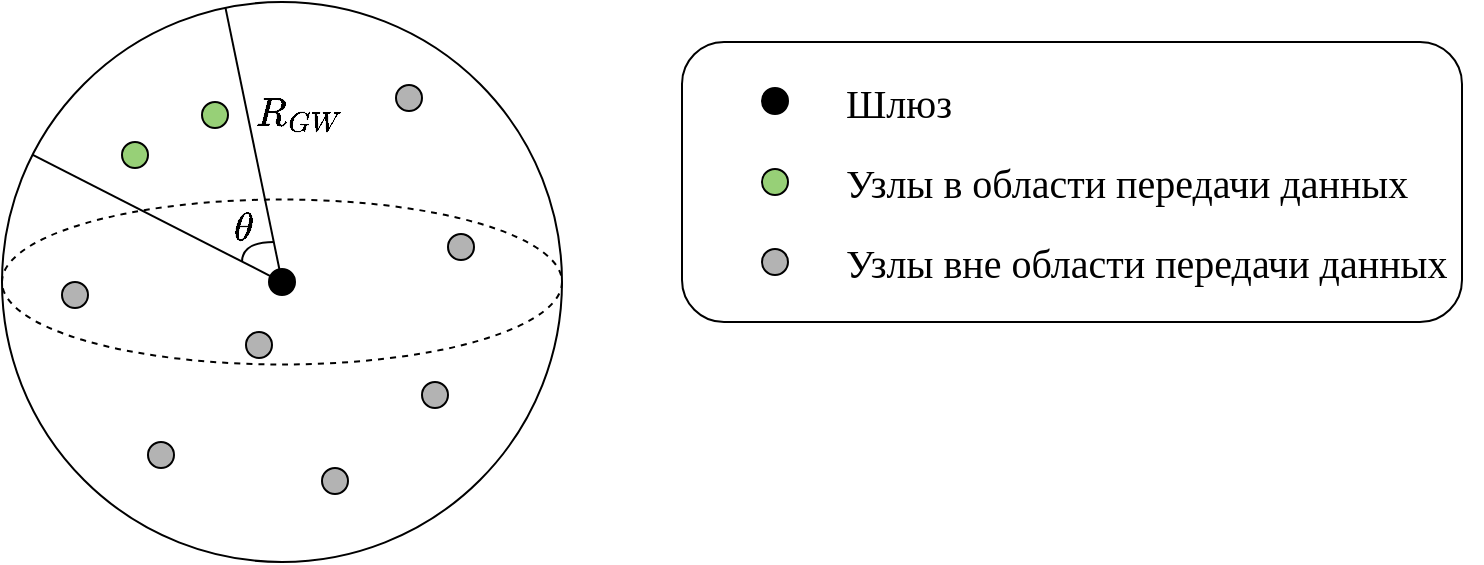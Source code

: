 <mxfile version="15.4.3" type="github" pages="7"><diagram id="W_tM0bPRY71zsKmWH91Z" name="system model"><mxGraphModel dx="744" dy="422" grid="1" gridSize="10" guides="1" tooltips="1" connect="1" arrows="1" fold="1" page="1" pageScale="1" pageWidth="1169" pageHeight="827" math="1" shadow="0"><root><mxCell id="YHxpn7fVNoL1hLX0lPf7-0"/><mxCell id="YHxpn7fVNoL1hLX0lPf7-1" parent="YHxpn7fVNoL1hLX0lPf7-0"/><mxCell id="YHxpn7fVNoL1hLX0lPf7-2" value="" style="rounded=1;whiteSpace=wrap;html=1;" parent="YHxpn7fVNoL1hLX0lPf7-1" vertex="1"><mxGeometry x="620" y="260" width="390" height="140" as="geometry"/></mxCell><mxCell id="YHxpn7fVNoL1hLX0lPf7-3" value="" style="ellipse;whiteSpace=wrap;html=1;fillColor=none;" parent="YHxpn7fVNoL1hLX0lPf7-1" vertex="1"><mxGeometry x="280" y="240" width="280" height="280" as="geometry"/></mxCell><mxCell id="YHxpn7fVNoL1hLX0lPf7-4" value="" style="ellipse;whiteSpace=wrap;html=1;fillColor=none;dashed=1;" parent="YHxpn7fVNoL1hLX0lPf7-1" vertex="1"><mxGeometry x="280" y="338.75" width="280" height="82.5" as="geometry"/></mxCell><mxCell id="YHxpn7fVNoL1hLX0lPf7-5" value="" style="endArrow=none;html=1;entryX=0.055;entryY=0.273;entryDx=0;entryDy=0;entryPerimeter=0;" parent="YHxpn7fVNoL1hLX0lPf7-1" source="YHxpn7fVNoL1hLX0lPf7-8" target="YHxpn7fVNoL1hLX0lPf7-3" edge="1"><mxGeometry width="50" height="50" relative="1" as="geometry"><mxPoint x="415.047" y="377.477" as="sourcePoint"/><mxPoint x="480" y="380" as="targetPoint"/></mxGeometry></mxCell><mxCell id="YHxpn7fVNoL1hLX0lPf7-6" value="" style="endArrow=none;html=1;entryX=0.399;entryY=0.01;entryDx=0;entryDy=0;entryPerimeter=0;" parent="YHxpn7fVNoL1hLX0lPf7-1" source="YHxpn7fVNoL1hLX0lPf7-8" target="YHxpn7fVNoL1hLX0lPf7-3" edge="1"><mxGeometry width="50" height="50" relative="1" as="geometry"><mxPoint x="418.878" y="374.555" as="sourcePoint"/><mxPoint x="350" y="310" as="targetPoint"/></mxGeometry></mxCell><mxCell id="YHxpn7fVNoL1hLX0lPf7-7" value="" style="ellipse;whiteSpace=wrap;html=1;fillColor=#97D077;" parent="YHxpn7fVNoL1hLX0lPf7-1" vertex="1"><mxGeometry x="380" y="290" width="13" height="13" as="geometry"/></mxCell><mxCell id="YHxpn7fVNoL1hLX0lPf7-8" value="" style="ellipse;whiteSpace=wrap;html=1;fillColor=#000000;" parent="YHxpn7fVNoL1hLX0lPf7-1" vertex="1"><mxGeometry x="413.5" y="373.5" width="13" height="13" as="geometry"/></mxCell><mxCell id="YHxpn7fVNoL1hLX0lPf7-9" value="" style="endArrow=none;html=1;entryX=0.055;entryY=0.273;entryDx=0;entryDy=0;entryPerimeter=0;" parent="YHxpn7fVNoL1hLX0lPf7-1" target="YHxpn7fVNoL1hLX0lPf7-8" edge="1"><mxGeometry width="50" height="50" relative="1" as="geometry"><mxPoint x="415.047" y="377.477" as="sourcePoint"/><mxPoint x="295.4" y="316.44" as="targetPoint"/></mxGeometry></mxCell><mxCell id="YHxpn7fVNoL1hLX0lPf7-10" value="" style="ellipse;whiteSpace=wrap;html=1;fillColor=#97D077;" parent="YHxpn7fVNoL1hLX0lPf7-1" vertex="1"><mxGeometry x="340" y="310" width="13" height="13" as="geometry"/></mxCell><mxCell id="YHxpn7fVNoL1hLX0lPf7-11" value="" style="ellipse;whiteSpace=wrap;html=1;fillColor=#B3B3B3;" parent="YHxpn7fVNoL1hLX0lPf7-1" vertex="1"><mxGeometry x="490" y="430" width="13" height="13" as="geometry"/></mxCell><mxCell id="YHxpn7fVNoL1hLX0lPf7-12" value="" style="ellipse;whiteSpace=wrap;html=1;fillColor=#B3B3B3;" parent="YHxpn7fVNoL1hLX0lPf7-1" vertex="1"><mxGeometry x="402" y="405" width="13" height="13" as="geometry"/></mxCell><mxCell id="YHxpn7fVNoL1hLX0lPf7-13" value="" style="ellipse;whiteSpace=wrap;html=1;fillColor=#B3B3B3;" parent="YHxpn7fVNoL1hLX0lPf7-1" vertex="1"><mxGeometry x="353" y="460" width="13" height="13" as="geometry"/></mxCell><mxCell id="YHxpn7fVNoL1hLX0lPf7-14" value="" style="ellipse;whiteSpace=wrap;html=1;fillColor=#B3B3B3;" parent="YHxpn7fVNoL1hLX0lPf7-1" vertex="1"><mxGeometry x="503" y="356" width="13" height="13" as="geometry"/></mxCell><mxCell id="YHxpn7fVNoL1hLX0lPf7-15" value="" style="ellipse;whiteSpace=wrap;html=1;fillColor=#B3B3B3;" parent="YHxpn7fVNoL1hLX0lPf7-1" vertex="1"><mxGeometry x="440" y="473" width="13" height="13" as="geometry"/></mxCell><mxCell id="YHxpn7fVNoL1hLX0lPf7-16" value="" style="ellipse;whiteSpace=wrap;html=1;fillColor=#B3B3B3;" parent="YHxpn7fVNoL1hLX0lPf7-1" vertex="1"><mxGeometry x="310" y="380" width="13" height="13" as="geometry"/></mxCell><mxCell id="YHxpn7fVNoL1hLX0lPf7-17" value="" style="endArrow=none;html=1;edgeStyle=orthogonalEdgeStyle;curved=1;" parent="YHxpn7fVNoL1hLX0lPf7-1" edge="1"><mxGeometry width="50" height="50" relative="1" as="geometry"><mxPoint x="400" y="370" as="sourcePoint"/><mxPoint x="416" y="360" as="targetPoint"/><Array as="points"><mxPoint x="400" y="360"/></Array></mxGeometry></mxCell><mxCell id="YHxpn7fVNoL1hLX0lPf7-18" value="\(\theta\)" style="text;html=1;align=center;verticalAlign=middle;resizable=0;points=[];autosize=1;fontSize=17;" parent="YHxpn7fVNoL1hLX0lPf7-1" vertex="1"><mxGeometry x="360" y="339" width="80" height="30" as="geometry"/></mxCell><mxCell id="YHxpn7fVNoL1hLX0lPf7-19" value="\(R_{GW}\)" style="text;html=1;align=center;verticalAlign=middle;resizable=0;points=[];autosize=1;fontSize=17;" parent="YHxpn7fVNoL1hLX0lPf7-1" vertex="1"><mxGeometry x="378" y="281.5" width="100" height="30" as="geometry"/></mxCell><mxCell id="YHxpn7fVNoL1hLX0lPf7-20" value="" style="ellipse;whiteSpace=wrap;html=1;fillColor=#B3B3B3;" parent="YHxpn7fVNoL1hLX0lPf7-1" vertex="1"><mxGeometry x="477" y="281.5" width="13" height="13" as="geometry"/></mxCell><mxCell id="YHxpn7fVNoL1hLX0lPf7-21" value="Шлюз" style="text;html=1;align=left;verticalAlign=middle;resizable=0;points=[];autosize=1;fontSize=20;fontFamily=Computer Modern;" parent="YHxpn7fVNoL1hLX0lPf7-1" vertex="1"><mxGeometry x="700" y="274.5" width="70" height="30" as="geometry"/></mxCell><mxCell id="YHxpn7fVNoL1hLX0lPf7-22" value="" style="ellipse;whiteSpace=wrap;html=1;fillColor=#000000;" parent="YHxpn7fVNoL1hLX0lPf7-1" vertex="1"><mxGeometry x="660" y="283" width="13" height="13" as="geometry"/></mxCell><mxCell id="YHxpn7fVNoL1hLX0lPf7-23" value="Узлы в области передачи данных" style="text;html=1;align=left;verticalAlign=middle;resizable=0;points=[];autosize=1;fontSize=20;fontFamily=Computer Modern;" parent="YHxpn7fVNoL1hLX0lPf7-1" vertex="1"><mxGeometry x="700" y="315" width="300" height="30" as="geometry"/></mxCell><mxCell id="YHxpn7fVNoL1hLX0lPf7-24" value="&lt;font face=&quot;Computer Modern&quot;&gt;&lt;span style=&quot;font-size: 20px&quot;&gt;Узлы вне области передачи данных&lt;/span&gt;&lt;/font&gt;" style="text;html=1;align=left;verticalAlign=middle;resizable=0;points=[];autosize=1;fontSize=14;" parent="YHxpn7fVNoL1hLX0lPf7-1" vertex="1"><mxGeometry x="700" y="360" width="320" height="20" as="geometry"/></mxCell><mxCell id="YHxpn7fVNoL1hLX0lPf7-25" value="" style="ellipse;whiteSpace=wrap;html=1;fillColor=#B3B3B3;" parent="YHxpn7fVNoL1hLX0lPf7-1" vertex="1"><mxGeometry x="660" y="363.5" width="13" height="13" as="geometry"/></mxCell><mxCell id="YHxpn7fVNoL1hLX0lPf7-26" value="" style="ellipse;whiteSpace=wrap;html=1;fillColor=#97D077;" parent="YHxpn7fVNoL1hLX0lPf7-1" vertex="1"><mxGeometry x="660" y="323.5" width="13" height="13" as="geometry"/></mxCell></root></mxGraphModel></diagram><diagram id="b1d_vepGFz7S4lKjsOep" name="data transmission"><mxGraphModel dx="744" dy="422" grid="1" gridSize="10" guides="1" tooltips="1" connect="1" arrows="1" fold="1" page="1" pageScale="1" pageWidth="1169" pageHeight="827" math="1" shadow="0"><root><mxCell id="0"/><mxCell id="1" parent="0"/><mxCell id="M1T9L96vetbOVjzSAr0i-4" value="&lt;font style=&quot;font-size: 18px&quot;&gt;\(\tau_{bo_1}\)&lt;/font&gt;" style="text;html=1;align=center;verticalAlign=middle;resizable=0;points=[];autosize=1;fontSize=24;fontFamily=Computer Modern;" parent="1" vertex="1"><mxGeometry x="155" y="200" width="130" height="40" as="geometry"/></mxCell><mxCell id="M1T9L96vetbOVjzSAr0i-5" value="&lt;font style=&quot;font-size: 18px&quot;&gt;\(\tau_{bo_{(N+1)}}\)&lt;/font&gt;" style="text;html=1;align=center;verticalAlign=middle;resizable=0;points=[];autosize=1;fontSize=24;fontFamily=Computer Modern;" parent="1" vertex="1"><mxGeometry x="700" y="374" width="180" height="40" as="geometry"/></mxCell><mxCell id="M1T9L96vetbOVjzSAr0i-8" value="&lt;font style=&quot;font-size: 18px&quot;&gt;\(\tau_{p_2}\)&lt;/font&gt;" style="text;html=1;align=center;verticalAlign=middle;resizable=0;points=[];autosize=1;fontSize=24;fontFamily=Computer Modern;" parent="1" vertex="1"><mxGeometry x="98" y="375" width="120" height="40" as="geometry"/></mxCell><mxCell id="M1T9L96vetbOVjzSAr0i-10" value="&lt;font style=&quot;font-size: 18px&quot;&gt;\(\tau_{p_1}\)&lt;/font&gt;" style="text;html=1;align=center;verticalAlign=middle;resizable=0;points=[];autosize=1;fontSize=24;fontFamily=Computer Modern;" parent="1" vertex="1"><mxGeometry x="91" y="200" width="120" height="40" as="geometry"/></mxCell><mxCell id="M1T9L96vetbOVjzSAr0i-12" value="" style="endArrow=classic;html=1;fontFamily=Computer Modern;fontSize=20;" parent="1" edge="1"><mxGeometry width="50" height="50" relative="1" as="geometry"><mxPoint x="120" y="140" as="sourcePoint"/><mxPoint x="990" y="140" as="targetPoint"/></mxGeometry></mxCell><mxCell id="M1T9L96vetbOVjzSAr0i-13" value="" style="endArrow=classic;html=1;fontFamily=Computer Modern;fontSize=20;" parent="1" edge="1"><mxGeometry width="50" height="50" relative="1" as="geometry"><mxPoint x="120" y="320" as="sourcePoint"/><mxPoint x="1000" y="320" as="targetPoint"/></mxGeometry></mxCell><mxCell id="M1T9L96vetbOVjzSAr0i-14" value="&lt;font style=&quot;font-size: 20px&quot;&gt;Шлюз&lt;/font&gt;" style="text;html=1;align=right;verticalAlign=middle;resizable=0;points=[];autosize=1;fontSize=22;fontFamily=Computer Modern;" parent="1" vertex="1"><mxGeometry x="50" y="100" width="70" height="30" as="geometry"/></mxCell><mxCell id="M1T9L96vetbOVjzSAr0i-17" value="" style="endArrow=classic;startArrow=classic;html=1;fontFamily=Computer Modern;fontSize=20;" parent="1" edge="1"><mxGeometry width="50" height="50" relative="1" as="geometry"><mxPoint x="187" y="340" as="sourcePoint"/><mxPoint x="671" y="340" as="targetPoint"/></mxGeometry></mxCell><mxCell id="M1T9L96vetbOVjzSAr0i-18" value="&lt;font style=&quot;font-size: 18px&quot;&gt;Время успешной передачи&lt;/font&gt;" style="text;html=1;align=center;verticalAlign=middle;resizable=0;points=[];autosize=1;fontSize=20;fontFamily=Computer Modern;" parent="1" vertex="1"><mxGeometry x="316" y="335" width="220" height="30" as="geometry"/></mxCell><mxCell id="M1T9L96vetbOVjzSAr0i-19" value="" style="endArrow=classic;html=1;fontFamily=Computer Modern;fontSize=20;" parent="1" edge="1"><mxGeometry width="50" height="50" relative="1" as="geometry"><mxPoint x="120" y="501" as="sourcePoint"/><mxPoint x="1010" y="501" as="targetPoint"/></mxGeometry></mxCell><mxCell id="M1T9L96vetbOVjzSAr0i-20" value="" style="endArrow=classic;startArrow=classic;html=1;fontFamily=Computer Modern;fontSize=20;" parent="1" edge="1"><mxGeometry width="50" height="50" relative="1" as="geometry"><mxPoint x="196" y="521" as="sourcePoint"/><mxPoint x="940" y="521" as="targetPoint"/></mxGeometry></mxCell><mxCell id="M1T9L96vetbOVjzSAr0i-21" value="&lt;font style=&quot;font-size: 18px&quot;&gt;Время безуспешной передачи&lt;/font&gt;" style="text;html=1;align=center;verticalAlign=middle;resizable=0;points=[];autosize=1;fontSize=20;fontFamily=Computer Modern;" parent="1" vertex="1"><mxGeometry x="492" y="521" width="240" height="30" as="geometry"/></mxCell><mxCell id="M1T9L96vetbOVjzSAr0i-22" value="..." style="text;html=1;align=center;verticalAlign=middle;resizable=0;points=[];autosize=1;fontSize=20;fontFamily=Computer Modern;" parent="1" vertex="1"><mxGeometry x="743" y="438" width="30" height="30" as="geometry"/></mxCell><mxCell id="M1T9L96vetbOVjzSAr0i-26" value="" style="endArrow=none;dashed=1;html=1;strokeWidth=1;fontFamily=Computer Modern;fontSize=20;exitX=0;exitY=1;exitDx=0;exitDy=0;" parent="1" edge="1"><mxGeometry width="50" height="50" relative="1" as="geometry"><mxPoint x="140" y="130" as="sourcePoint"/><mxPoint x="140" y="510" as="targetPoint"/></mxGeometry></mxCell><mxCell id="M1T9L96vetbOVjzSAr0i-27" value="" style="endArrow=none;dashed=1;html=1;strokeWidth=1;fontFamily=Computer Modern;fontSize=20;exitX=0;exitY=1;exitDx=0;exitDy=0;" parent="1" edge="1"><mxGeometry width="50" height="50" relative="1" as="geometry"><mxPoint x="170" y="234" as="sourcePoint"/><mxPoint x="170" y="274" as="targetPoint"/></mxGeometry></mxCell><mxCell id="M1T9L96vetbOVjzSAr0i-28" value="" style="endArrow=classic;startArrow=classic;html=1;fontFamily=Computer Modern;fontSize=20;" parent="1" edge="1"><mxGeometry width="50" height="50" relative="1" as="geometry"><mxPoint x="140" y="240.0" as="sourcePoint"/><mxPoint x="170" y="240.14" as="targetPoint"/></mxGeometry></mxCell><mxCell id="M1T9L96vetbOVjzSAr0i-30" value="" style="endArrow=none;dashed=1;html=1;strokeWidth=1;fontFamily=Computer Modern;fontSize=20;exitX=0;exitY=1;exitDx=0;exitDy=0;" parent="1" edge="1"><mxGeometry width="50" height="50" relative="1" as="geometry"><mxPoint x="186" y="310" as="sourcePoint"/><mxPoint x="186" y="350" as="targetPoint"/><Array as="points"><mxPoint x="186" y="350"/></Array></mxGeometry></mxCell><mxCell id="M1T9L96vetbOVjzSAr0i-31" value="" style="endArrow=classic;startArrow=classic;html=1;dashed=1;strokeWidth=1;fontFamily=Computer Modern;fontSize=20;exitX=0.131;exitY=1.2;exitDx=0;exitDy=0;exitPerimeter=0;" parent="1" edge="1"><mxGeometry width="50" height="50" relative="1" as="geometry"><mxPoint x="200.0" y="240.86" as="sourcePoint"/><mxPoint x="249" y="240.5" as="targetPoint"/></mxGeometry></mxCell><mxCell id="M1T9L96vetbOVjzSAr0i-33" value="" style="endArrow=none;dashed=1;html=1;strokeWidth=1;fontFamily=Computer Modern;fontSize=20;" parent="1" edge="1"><mxGeometry width="50" height="50" relative="1" as="geometry"><mxPoint x="250" y="230" as="sourcePoint"/><mxPoint x="250" y="271" as="targetPoint"/><Array as="points"><mxPoint x="250" y="221"/></Array></mxGeometry></mxCell><mxCell id="M1T9L96vetbOVjzSAr0i-35" value="" style="endArrow=none;dashed=1;html=1;strokeWidth=1;fontFamily=Computer Modern;fontSize=20;" parent="1" edge="1"><mxGeometry width="50" height="50" relative="1" as="geometry"><mxPoint x="201" y="230" as="sourcePoint"/><mxPoint x="201" y="275" as="targetPoint"/></mxGeometry></mxCell><mxCell id="M1T9L96vetbOVjzSAr0i-37" value="" style="endArrow=none;dashed=1;html=1;strokeWidth=1;fontFamily=Computer Modern;fontSize=20;exitX=0;exitY=1;exitDx=0;exitDy=0;" parent="1" edge="1"><mxGeometry width="50" height="50" relative="1" as="geometry"><mxPoint x="674" y="312" as="sourcePoint"/><mxPoint x="674" y="352" as="targetPoint"/></mxGeometry></mxCell><mxCell id="M1T9L96vetbOVjzSAr0i-39" value="" style="endArrow=classic;startArrow=classic;html=1;fontFamily=Computer Modern;fontSize=20;" parent="1" edge="1"><mxGeometry width="50" height="50" relative="1" as="geometry"><mxPoint x="140" y="413" as="sourcePoint"/><mxPoint x="180" y="413.14" as="targetPoint"/></mxGeometry></mxCell><mxCell id="M1T9L96vetbOVjzSAr0i-40" value="" style="endArrow=none;dashed=1;html=1;strokeWidth=1;fontFamily=Computer Modern;fontSize=20;exitX=0;exitY=1;exitDx=0;exitDy=0;" parent="1" edge="1"><mxGeometry width="50" height="50" relative="1" as="geometry"><mxPoint x="180" y="409" as="sourcePoint"/><mxPoint x="180" y="449" as="targetPoint"/></mxGeometry></mxCell><mxCell id="M1T9L96vetbOVjzSAr0i-44" value="&lt;font style=&quot;font-size: 18px&quot;&gt;\(\tau_{bo_1}\)&lt;/font&gt;" style="text;html=1;align=center;verticalAlign=middle;resizable=0;points=[];autosize=1;fontSize=24;fontFamily=Computer Modern;" parent="1" vertex="1"><mxGeometry x="173" y="377" width="130" height="40" as="geometry"/></mxCell><mxCell id="M1T9L96vetbOVjzSAr0i-45" value="" style="endArrow=none;dashed=1;html=1;strokeWidth=1;fontFamily=Computer Modern;fontSize=20;" parent="1" edge="1"><mxGeometry width="50" height="50" relative="1" as="geometry"><mxPoint x="211" y="400" as="sourcePoint"/><mxPoint x="211" y="451" as="targetPoint"/></mxGeometry></mxCell><mxCell id="M1T9L96vetbOVjzSAr0i-48" value="" style="endArrow=classic;startArrow=classic;html=1;dashed=1;strokeWidth=1;fontFamily=Computer Modern;fontSize=20;" parent="1" edge="1"><mxGeometry width="50" height="50" relative="1" as="geometry"><mxPoint x="213" y="413" as="sourcePoint"/><mxPoint x="263" y="414" as="targetPoint"/></mxGeometry></mxCell><mxCell id="M1T9L96vetbOVjzSAr0i-51" value="&lt;font style=&quot;font-size: 18px&quot;&gt;Коллизия RTS-сообщений&lt;/font&gt;" style="text;html=1;align=center;verticalAlign=middle;resizable=0;points=[];autosize=1;fontSize=20;fontFamily=Computer Modern;" parent="1" vertex="1"><mxGeometry x="201" y="60" width="220" height="30" as="geometry"/></mxCell><mxCell id="M1T9L96vetbOVjzSAr0i-57" value="&lt;font style=&quot;font-size: 18px&quot;&gt;\(\tau_{out}\)&lt;/font&gt;" style="text;html=1;align=center;verticalAlign=middle;resizable=0;points=[];autosize=1;fontSize=24;fontFamily=Computer Modern;" parent="1" vertex="1"><mxGeometry x="269" y="201.5" width="110" height="40" as="geometry"/></mxCell><mxCell id="M1T9L96vetbOVjzSAr0i-60" value="" style="endArrow=classic;startArrow=classic;html=1;dashed=1;strokeWidth=1;fontFamily=Computer Modern;fontSize=20;" parent="1" edge="1"><mxGeometry width="50" height="50" relative="1" as="geometry"><mxPoint x="282" y="240" as="sourcePoint"/><mxPoint x="370" y="241" as="targetPoint"/></mxGeometry></mxCell><mxCell id="M1T9L96vetbOVjzSAr0i-61" value="" style="endArrow=classic;startArrow=classic;html=1;dashed=1;strokeWidth=1;fontFamily=Computer Modern;fontSize=20;" parent="1" edge="1"><mxGeometry width="50" height="50" relative="1" as="geometry"><mxPoint x="370" y="240.5" as="sourcePoint"/><mxPoint x="461" y="241" as="targetPoint"/></mxGeometry></mxCell><mxCell id="M1T9L96vetbOVjzSAr0i-63" value="&lt;font style=&quot;font-size: 18px&quot;&gt;\(\tau_{bo_2}\)&lt;/font&gt;" style="text;html=1;align=center;verticalAlign=middle;resizable=0;points=[];autosize=1;fontSize=24;fontFamily=Computer Modern;" parent="1" vertex="1"><mxGeometry x="347" y="201.5" width="130" height="40" as="geometry"/></mxCell><mxCell id="M1T9L96vetbOVjzSAr0i-64" value="" style="endArrow=classic;startArrow=classic;html=1;dashed=1;strokeWidth=1;fontFamily=Computer Modern;fontSize=20;" parent="1" edge="1"><mxGeometry width="50" height="50" relative="1" as="geometry"><mxPoint x="761" y="414" as="sourcePoint"/><mxPoint x="813" y="414" as="targetPoint"/></mxGeometry></mxCell><mxCell id="M1T9L96vetbOVjzSAr0i-65" value="..." style="text;html=1;align=center;verticalAlign=middle;resizable=0;points=[];autosize=1;fontSize=20;fontFamily=Computer Modern;" parent="1" vertex="1"><mxGeometry x="783" y="451" width="30" height="30" as="geometry"/></mxCell><mxCell id="M1T9L96vetbOVjzSAr0i-74" value="..." style="text;html=1;align=center;verticalAlign=middle;resizable=0;points=[];autosize=1;fontSize=20;fontFamily=Computer Modern;" parent="1" vertex="1"><mxGeometry x="706" y="216.5" width="30" height="30" as="geometry"/></mxCell><mxCell id="M1T9L96vetbOVjzSAr0i-78" value="&lt;font style=&quot;font-size: 18px&quot;&gt;Коллизия rts-сообщений&lt;/font&gt;" style="text;html=1;align=center;verticalAlign=middle;resizable=0;points=[];autosize=1;fontSize=20;fontFamily=Computer Modern;" parent="1" vertex="1"><mxGeometry x="762" y="60" width="200" height="30" as="geometry"/></mxCell><mxCell id="M1T9L96vetbOVjzSAr0i-79" value="..." style="text;html=1;align=center;verticalAlign=middle;resizable=0;points=[];autosize=1;fontSize=20;fontFamily=Computer Modern;" parent="1" vertex="1"><mxGeometry x="702" y="96" width="30" height="30" as="geometry"/></mxCell><mxCell id="M1T9L96vetbOVjzSAr0i-80" value="" style="endArrow=none;dashed=1;html=1;strokeWidth=1;fontFamily=Computer Modern;fontSize=20;exitX=0;exitY=1;exitDx=0;exitDy=0;" parent="1" edge="1"><mxGeometry width="50" height="50" relative="1" as="geometry"><mxPoint x="197" y="494" as="sourcePoint"/><mxPoint x="197" y="534" as="targetPoint"/></mxGeometry></mxCell><mxCell id="M1T9L96vetbOVjzSAr0i-81" value="&lt;font style=&quot;font-size: 20px&quot;&gt;Узел 1&lt;/font&gt;" style="text;html=1;align=right;verticalAlign=middle;resizable=0;points=[];autosize=1;fontSize=22;fontFamily=Computer Modern;" parent="1" vertex="1"><mxGeometry x="50" y="280" width="70" height="30" as="geometry"/></mxCell><mxCell id="M1T9L96vetbOVjzSAr0i-82" value="&lt;font style=&quot;font-size: 20px&quot;&gt;Узел 2&lt;/font&gt;" style="text;html=1;align=right;verticalAlign=middle;resizable=0;points=[];autosize=1;fontSize=22;fontFamily=Computer Modern;" parent="1" vertex="1"><mxGeometry x="50" y="461" width="70" height="30" as="geometry"/></mxCell><mxCell id="M1T9L96vetbOVjzSAr0i-87" value="Anchor" style="text;html=1;align=center;verticalAlign=middle;resizable=0;points=[];autosize=1;fontSize=16;fontFamily=Computer Modern;fontColor=#FFFFFF;" parent="1" vertex="1"><mxGeometry x="810" y="541" width="60" height="20" as="geometry"/></mxCell><mxCell id="M1T9L96vetbOVjzSAr0i-101" value="&lt;font style=&quot;font-size: 14px&quot;&gt;Лимит повторных &lt;br&gt;передач превышен,&lt;br&gt;последняя попытка&lt;/font&gt;" style="text;html=1;align=center;verticalAlign=middle;resizable=0;points=[];autosize=1;fontSize=18;fontFamily=Computer Modern;" parent="1" vertex="1"><mxGeometry x="711" y="310" width="130" height="80" as="geometry"/></mxCell><mxCell id="M1T9L96vetbOVjzSAr0i-106" value="..." style="text;html=1;align=center;verticalAlign=middle;resizable=0;points=[];autosize=1;fontSize=20;fontFamily=Computer Modern;" parent="1" vertex="1"><mxGeometry x="736" y="275" width="30" height="30" as="geometry"/></mxCell><mxCell id="U9n-DQuYV-xtyZ2agogh-1" value="&lt;font style=&quot;font-size: 18px&quot;&gt;Успешное получение&lt;/font&gt;" style="text;html=1;align=center;verticalAlign=middle;resizable=0;points=[];autosize=1;fontSize=20;fontFamily=Computer Modern;" parent="1" vertex="1"><mxGeometry x="528" y="60" width="180" height="30" as="geometry"/></mxCell><mxCell id="1S7BGIjd2XA8xjY8Qh8_-1" value="\(t\)" style="text;html=1;align=center;verticalAlign=middle;resizable=0;points=[];autosize=1;fontSize=24;fontFamily=Computer Modern;" parent="1" vertex="1"><mxGeometry x="940" y="500" width="50" height="30" as="geometry"/></mxCell><mxCell id="1S7BGIjd2XA8xjY8Qh8_-2" value="\(t\)" style="text;html=1;align=center;verticalAlign=middle;resizable=0;points=[];autosize=1;fontSize=24;fontFamily=Computer Modern;" parent="1" vertex="1"><mxGeometry x="940" y="322" width="50" height="30" as="geometry"/></mxCell><mxCell id="1S7BGIjd2XA8xjY8Qh8_-3" value="\(t\)" style="text;html=1;align=center;verticalAlign=middle;resizable=0;points=[];autosize=1;fontSize=24;fontFamily=Computer Modern;" parent="1" vertex="1"><mxGeometry x="940" y="140" width="50" height="30" as="geometry"/></mxCell><mxCell id="VM5yxHLF2EsxV9M6Ul3a-18" value="&lt;font style=&quot;font-size: 18px&quot;&gt;B&lt;/font&gt;" style="rounded=0;whiteSpace=wrap;html=1;fontFamily=Computer Modern;fontSize=22;align=center;horizontal=1;fillColor=#fff2cc;strokeColor=#d6b656;" parent="1" vertex="1"><mxGeometry x="170" y="274" width="15" height="40" as="geometry"/></mxCell><mxCell id="VM5yxHLF2EsxV9M6Ul3a-33" value="" style="endArrow=none;dashed=1;html=1;strokeWidth=1;fontFamily=Computer Modern;fontSize=20;exitX=0.583;exitY=-0.061;exitDx=0;exitDy=0;exitPerimeter=0;" parent="1" edge="1"><mxGeometry width="50" height="50" relative="1" as="geometry"><mxPoint x="534.96" y="228.56" as="sourcePoint"/><mxPoint x="535" y="281" as="targetPoint"/></mxGeometry></mxCell><mxCell id="VM5yxHLF2EsxV9M6Ul3a-43" value="&lt;font style=&quot;font-size: 18px&quot;&gt;DATA&lt;/font&gt;" style="rounded=0;whiteSpace=wrap;html=1;fontFamily=Computer Modern;fontSize=22;align=center;fillColor=#e1d5e7;strokeColor=#9673a6;" parent="1" vertex="1"><mxGeometry x="550" y="274" width="50" height="40" as="geometry"/></mxCell><mxCell id="VM5yxHLF2EsxV9M6Ul3a-48" value="" style="endArrow=none;dashed=1;html=1;strokeWidth=1;fontFamily=Computer Modern;fontSize=20;" parent="1" edge="1"><mxGeometry width="50" height="50" relative="1" as="geometry"><mxPoint x="581" y="131.5" as="sourcePoint"/><mxPoint x="581" y="241.5" as="targetPoint"/></mxGeometry></mxCell><mxCell id="VM5yxHLF2EsxV9M6Ul3a-49" value="" style="endArrow=classic;startArrow=classic;html=1;fontFamily=Computer Modern;fontSize=20;" parent="1" edge="1"><mxGeometry width="50" height="50" relative="1" as="geometry"><mxPoint x="550" y="240.5" as="sourcePoint"/><mxPoint x="580" y="240.64" as="targetPoint"/></mxGeometry></mxCell><mxCell id="VM5yxHLF2EsxV9M6Ul3a-50" value="&lt;font style=&quot;font-size: 18px&quot;&gt;\(\tau_{wait}\)&lt;/font&gt;" style="text;html=1;align=center;verticalAlign=middle;resizable=0;points=[];autosize=1;fontSize=24;fontFamily=Computer Modern;" parent="1" vertex="1"><mxGeometry x="554" y="378" width="120" height="40" as="geometry"/></mxCell><mxCell id="VM5yxHLF2EsxV9M6Ul3a-56" value="&lt;font style=&quot;font-size: 18px&quot;&gt;\(\tau_{out}\)&lt;/font&gt;" style="text;html=1;align=center;verticalAlign=middle;resizable=0;points=[];autosize=1;fontSize=24;fontFamily=Computer Modern;" parent="1" vertex="1"><mxGeometry x="285" y="379" width="110" height="40" as="geometry"/></mxCell><mxCell id="VM5yxHLF2EsxV9M6Ul3a-58" value="" style="endArrow=classic;startArrow=classic;html=1;dashed=1;strokeWidth=1;fontFamily=Computer Modern;fontSize=20;" parent="1" edge="1"><mxGeometry width="50" height="50" relative="1" as="geometry"><mxPoint x="391" y="415.14" as="sourcePoint"/><mxPoint x="550" y="413" as="targetPoint"/></mxGeometry></mxCell><mxCell id="VM5yxHLF2EsxV9M6Ul3a-60" value="&lt;font style=&quot;font-size: 18px&quot;&gt;\(\tau_{bo_2}\)&lt;/font&gt;" style="text;html=1;align=center;verticalAlign=middle;resizable=0;points=[];autosize=1;fontSize=24;fontFamily=Computer Modern;" parent="1" vertex="1"><mxGeometry x="379" y="379" width="130" height="40" as="geometry"/></mxCell><mxCell id="VM5yxHLF2EsxV9M6Ul3a-65" value="" style="endArrow=none;dashed=1;html=1;strokeWidth=1;fontFamily=Computer Modern;fontSize=20;exitX=0;exitY=1;exitDx=0;exitDy=0;" parent="1" edge="1"><mxGeometry width="50" height="50" relative="1" as="geometry"><mxPoint x="508" y="135" as="sourcePoint"/><mxPoint x="508" y="250" as="targetPoint"/></mxGeometry></mxCell><mxCell id="VM5yxHLF2EsxV9M6Ul3a-69" value="&lt;font style=&quot;font-size: 14px&quot;&gt;Канал&lt;br&gt;занят&lt;/font&gt;" style="rounded=0;whiteSpace=wrap;html=1;fillColor=#f5f5f5;strokeColor=#666666;fontColor=#333333;" parent="1" vertex="1"><mxGeometry x="566" y="452" width="104" height="40" as="geometry"/></mxCell><mxCell id="VM5yxHLF2EsxV9M6Ul3a-75" value="" style="endArrow=classic;startArrow=classic;html=1;dashed=1;strokeWidth=1;fontFamily=Computer Modern;fontSize=20;" parent="1" edge="1"><mxGeometry width="50" height="50" relative="1" as="geometry"><mxPoint x="670" y="414" as="sourcePoint"/><mxPoint x="720" y="414" as="targetPoint"/></mxGeometry></mxCell><mxCell id="Nup5ZJgNAyGnEssvOFhI-1" value="&lt;font style=&quot;font-size: 12px&quot;&gt;&lt;font style=&quot;font-family: &amp;#34;computer modern&amp;#34;&quot;&gt;cts&lt;/font&gt;&lt;br style=&quot;font-family: &amp;#34;computer modern&amp;#34;&quot;&gt;&lt;span style=&quot;font-family: &amp;#34;computer modern&amp;#34;&quot;&gt;не получен&lt;/span&gt;&lt;/font&gt;" style="rounded=0;whiteSpace=wrap;html=1;fillColor=#ffffff;strokeColor=none;" parent="1" vertex="1"><mxGeometry x="303" y="246.5" width="60" height="24.5" as="geometry"/></mxCell><mxCell id="Nup5ZJgNAyGnEssvOFhI-4" value="&lt;font style=&quot;font-size: 18px&quot;&gt;I&lt;/font&gt;" style="rounded=0;whiteSpace=wrap;html=1;fontFamily=Computer Modern;fontSize=22;align=center;horizontal=1;fillColor=#fad9d5;strokeColor=#ae4132;" parent="1" vertex="1"><mxGeometry x="186" y="274" width="15" height="40" as="geometry"/></mxCell><mxCell id="Nup5ZJgNAyGnEssvOFhI-6" value="&lt;font style=&quot;font-size: 18px&quot;&gt;B&lt;/font&gt;" style="rounded=0;whiteSpace=wrap;html=1;fontFamily=Computer Modern;fontSize=22;align=center;horizontal=1;fillColor=#fff2cc;strokeColor=#d6b656;" parent="1" vertex="1"><mxGeometry x="180" y="452" width="15" height="40" as="geometry"/></mxCell><mxCell id="Nup5ZJgNAyGnEssvOFhI-7" value="&lt;font style=&quot;font-size: 18px&quot;&gt;I&lt;/font&gt;" style="rounded=0;whiteSpace=wrap;html=1;fontFamily=Computer Modern;fontSize=22;align=center;horizontal=1;fillColor=#fad9d5;strokeColor=#ae4132;" parent="1" vertex="1"><mxGeometry x="196" y="452" width="15" height="40" as="geometry"/></mxCell><mxCell id="Nup5ZJgNAyGnEssvOFhI-9" value="R&lt;br&gt;T&lt;br&gt;S" style="rounded=0;whiteSpace=wrap;html=1;fillColor=#d5e8d4;strokeColor=#82b366;" parent="1" vertex="1"><mxGeometry x="302" y="95" width="16" height="40" as="geometry"/></mxCell><mxCell id="Nup5ZJgNAyGnEssvOFhI-10" value="&lt;font style=&quot;font-size: 18px&quot;&gt;B&lt;/font&gt;" style="rounded=0;whiteSpace=wrap;html=1;fontFamily=Computer Modern;fontSize=22;align=center;horizontal=1;fillColor=#fff2cc;strokeColor=#d6b656;" parent="1" vertex="1"><mxGeometry x="140" y="96" width="15" height="40" as="geometry"/></mxCell><mxCell id="Nup5ZJgNAyGnEssvOFhI-11" value="R&lt;br&gt;T&lt;br&gt;S" style="rounded=0;whiteSpace=wrap;html=1;fillColor=#dae8fc;strokeColor=#6c8ebf;" parent="1" vertex="1"><mxGeometry x="250" y="274" width="16" height="40" as="geometry"/></mxCell><mxCell id="Nup5ZJgNAyGnEssvOFhI-12" value="R&lt;br&gt;T&lt;br&gt;S" style="rounded=0;whiteSpace=wrap;html=1;fillColor=#dae8fc;strokeColor=#6c8ebf;" parent="1" vertex="1"><mxGeometry x="281" y="95" width="16" height="40" as="geometry"/></mxCell><mxCell id="Nup5ZJgNAyGnEssvOFhI-17" value="&lt;font style=&quot;font-size: 18px&quot;&gt;\(\tau_{p_1}\)&lt;/font&gt;" style="text;html=1;align=center;verticalAlign=middle;resizable=0;points=[];autosize=1;fontSize=24;fontFamily=Computer Modern;" parent="1" vertex="1"><mxGeometry x="205" y="198" width="120" height="40" as="geometry"/></mxCell><mxCell id="Nup5ZJgNAyGnEssvOFhI-18" value="" style="endArrow=none;dashed=1;html=1;strokeWidth=1;fontFamily=Computer Modern;fontSize=20;" parent="1" edge="1"><mxGeometry width="50" height="50" relative="1" as="geometry"><mxPoint x="281" y="130" as="sourcePoint"/><mxPoint x="281" y="250" as="targetPoint"/></mxGeometry></mxCell><mxCell id="Nup5ZJgNAyGnEssvOFhI-19" value="" style="endArrow=classic;startArrow=classic;html=1;fontFamily=Computer Modern;fontSize=20;" parent="1" edge="1"><mxGeometry width="50" height="50" relative="1" as="geometry"><mxPoint x="251" y="240.0" as="sourcePoint"/><mxPoint x="281" y="240.14" as="targetPoint"/></mxGeometry></mxCell><mxCell id="Nup5ZJgNAyGnEssvOFhI-21" value="" style="endArrow=none;dashed=1;html=1;strokeWidth=1;fontFamily=Computer Modern;fontSize=20;" parent="1" edge="1"><mxGeometry width="50" height="50" relative="1" as="geometry"><mxPoint x="263" y="400" as="sourcePoint"/><mxPoint x="263" y="453" as="targetPoint"/><Array as="points"><mxPoint x="263" y="403"/></Array></mxGeometry></mxCell><mxCell id="Nup5ZJgNAyGnEssvOFhI-22" value="R&lt;br&gt;T&lt;br&gt;S" style="rounded=0;whiteSpace=wrap;html=1;fillColor=#d5e8d4;strokeColor=#82b366;" parent="1" vertex="1"><mxGeometry x="263" y="452" width="16" height="40" as="geometry"/></mxCell><mxCell id="Nup5ZJgNAyGnEssvOFhI-23" value="&lt;font style=&quot;font-size: 18px&quot;&gt;\(\tau_{p_2}\)&lt;/font&gt;" style="text;html=1;align=center;verticalAlign=middle;resizable=0;points=[];autosize=1;fontSize=24;fontFamily=Computer Modern;" parent="1" vertex="1"><mxGeometry x="224" y="377" width="120" height="40" as="geometry"/></mxCell><mxCell id="Nup5ZJgNAyGnEssvOFhI-26" value="" style="rounded=0;whiteSpace=wrap;html=1;fillColor=#e51400;strokeColor=#B20000;fontColor=#ffffff;" parent="1" vertex="1"><mxGeometry x="296" y="95" width="8" height="40" as="geometry"/></mxCell><mxCell id="Nup5ZJgNAyGnEssvOFhI-28" value="" style="endArrow=none;dashed=1;html=1;entryX=0.75;entryY=1;entryDx=0;entryDy=0;" parent="1" target="Nup5ZJgNAyGnEssvOFhI-26" edge="1"><mxGeometry width="50" height="50" relative="1" as="geometry"><mxPoint x="302" y="440.454" as="sourcePoint"/><mxPoint x="302" y="140" as="targetPoint"/></mxGeometry></mxCell><mxCell id="Nup5ZJgNAyGnEssvOFhI-30" value="" style="endArrow=classic;startArrow=classic;html=1;fontFamily=Computer Modern;fontSize=20;" parent="1" edge="1"><mxGeometry width="50" height="50" relative="1" as="geometry"><mxPoint x="263" y="414" as="sourcePoint"/><mxPoint x="303" y="414.14" as="targetPoint"/></mxGeometry></mxCell><mxCell id="Nup5ZJgNAyGnEssvOFhI-31" value="" style="endArrow=classic;startArrow=classic;html=1;dashed=1;strokeWidth=1;fontFamily=Computer Modern;fontSize=20;" parent="1" edge="1"><mxGeometry width="50" height="50" relative="1" as="geometry"><mxPoint x="302" y="414" as="sourcePoint"/><mxPoint x="390" y="415" as="targetPoint"/></mxGeometry></mxCell><mxCell id="Nup5ZJgNAyGnEssvOFhI-33" value="" style="shape=flexArrow;endArrow=classic;html=1;endWidth=7;endSize=4.105;" parent="1" edge="1"><mxGeometry width="50" height="50" relative="1" as="geometry"><mxPoint x="366" y="255.5" as="sourcePoint"/><mxPoint x="393" y="256" as="targetPoint"/><Array as="points"><mxPoint x="383" y="256"/></Array></mxGeometry></mxCell><mxCell id="Nup5ZJgNAyGnEssvOFhI-34" value="&lt;font face=&quot;computer modern&quot;&gt;Повторная&amp;nbsp;&lt;br&gt;попытка&lt;br&gt;&lt;/font&gt;" style="rounded=0;whiteSpace=wrap;html=1;fillColor=#ffffff;strokeColor=none;" parent="1" vertex="1"><mxGeometry x="397" y="246.5" width="60" height="24.5" as="geometry"/></mxCell><mxCell id="Nup5ZJgNAyGnEssvOFhI-42" value="R&lt;br&gt;T&lt;br&gt;S" style="rounded=0;whiteSpace=wrap;html=1;fillColor=#dae8fc;strokeColor=#6c8ebf;" parent="1" vertex="1"><mxGeometry x="461" y="275" width="16" height="40" as="geometry"/></mxCell><mxCell id="Nup5ZJgNAyGnEssvOFhI-43" value="R&lt;br&gt;T&lt;br&gt;S" style="rounded=0;whiteSpace=wrap;html=1;fillColor=#dae8fc;strokeColor=#6c8ebf;" parent="1" vertex="1"><mxGeometry x="492" y="95" width="16" height="40" as="geometry"/></mxCell><mxCell id="Nup5ZJgNAyGnEssvOFhI-44" value="&lt;font style=&quot;font-size: 18px&quot;&gt;\(\tau_{p_1}\)&lt;/font&gt;" style="text;html=1;align=center;verticalAlign=middle;resizable=0;points=[];autosize=1;fontSize=24;fontFamily=Computer Modern;" parent="1" vertex="1"><mxGeometry x="416" y="200" width="120" height="40" as="geometry"/></mxCell><mxCell id="Nup5ZJgNAyGnEssvOFhI-45" value="" style="endArrow=none;dashed=1;html=1;strokeWidth=1;fontFamily=Computer Modern;fontSize=20;entryX=0.915;entryY=0.888;entryDx=0;entryDy=0;entryPerimeter=0;" parent="1" edge="1"><mxGeometry width="50" height="50" relative="1" as="geometry"><mxPoint x="492" y="135" as="sourcePoint"/><mxPoint x="491.95" y="255.02" as="targetPoint"/></mxGeometry></mxCell><mxCell id="Nup5ZJgNAyGnEssvOFhI-46" value="" style="endArrow=classic;startArrow=classic;html=1;fontFamily=Computer Modern;fontSize=20;" parent="1" edge="1"><mxGeometry width="50" height="50" relative="1" as="geometry"><mxPoint x="460" y="241.0" as="sourcePoint"/><mxPoint x="490" y="241.14" as="targetPoint"/></mxGeometry></mxCell><mxCell id="Nup5ZJgNAyGnEssvOFhI-47" value="С&lt;br&gt;T&lt;br&gt;S" style="rounded=0;whiteSpace=wrap;html=1;fillColor=#f5f5f5;strokeColor=#666666;fontColor=#333333;" parent="1" vertex="1"><mxGeometry x="508" y="95" width="16" height="40" as="geometry"/></mxCell><mxCell id="Nup5ZJgNAyGnEssvOFhI-49" value="" style="endArrow=classic;startArrow=classic;html=1;fontFamily=Computer Modern;fontSize=20;" parent="1" edge="1"><mxGeometry width="50" height="50" relative="1" as="geometry"><mxPoint x="506" y="240" as="sourcePoint"/><mxPoint x="536" y="240.14" as="targetPoint"/></mxGeometry></mxCell><mxCell id="Nup5ZJgNAyGnEssvOFhI-51" value="С&lt;br&gt;T&lt;br&gt;S" style="rounded=0;whiteSpace=wrap;html=1;fillColor=#f5f5f5;strokeColor=#666666;fontColor=#333333;" parent="1" vertex="1"><mxGeometry x="535" y="274" width="16" height="40" as="geometry"/></mxCell><mxCell id="Nup5ZJgNAyGnEssvOFhI-53" value="" style="endArrow=none;dashed=1;html=1;strokeWidth=1;fontFamily=Computer Modern;fontSize=20;" parent="1" edge="1"><mxGeometry width="50" height="50" relative="1" as="geometry"><mxPoint x="550" y="410" as="sourcePoint"/><mxPoint x="550" y="484" as="targetPoint"/><Array as="points"><mxPoint x="550" y="434"/><mxPoint x="550" y="451"/></Array></mxGeometry></mxCell><mxCell id="Nup5ZJgNAyGnEssvOFhI-55" value="С&lt;br&gt;T&lt;br&gt;S" style="rounded=0;whiteSpace=wrap;html=1;fillColor=#f5f5f5;strokeColor=#666666;fontColor=#333333;" parent="1" vertex="1"><mxGeometry x="550" y="452" width="16" height="40" as="geometry"/></mxCell><mxCell id="Nup5ZJgNAyGnEssvOFhI-56" value="" style="endArrow=none;dashed=1;html=1;strokeWidth=1;fontFamily=Computer Modern;fontSize=20;" parent="1" edge="1"><mxGeometry width="50" height="50" relative="1" as="geometry"><mxPoint x="551" y="230" as="sourcePoint"/><mxPoint x="550.5" y="280" as="targetPoint"/></mxGeometry></mxCell><mxCell id="Nup5ZJgNAyGnEssvOFhI-57" value="&lt;font style=&quot;font-size: 18px&quot;&gt;DATA&lt;/font&gt;" style="rounded=0;whiteSpace=wrap;html=1;fontFamily=Computer Modern;fontSize=22;align=center;fillColor=#e1d5e7;strokeColor=#9673a6;" parent="1" vertex="1"><mxGeometry x="581" y="94" width="50" height="40" as="geometry"/></mxCell><mxCell id="Nup5ZJgNAyGnEssvOFhI-59" value="&lt;font style=&quot;font-size: 18px&quot;&gt;A&lt;/font&gt;" style="rounded=0;whiteSpace=wrap;html=1;fillColor=#6d8764;strokeColor=#3A5431;fontColor=#ffffff;" parent="1" vertex="1"><mxGeometry x="631" y="94" width="16" height="40" as="geometry"/></mxCell><mxCell id="Nup5ZJgNAyGnEssvOFhI-63" value="" style="endArrow=none;dashed=1;html=1;strokeWidth=1;fontFamily=Computer Modern;fontSize=20;exitX=0;exitY=1;exitDx=0;exitDy=0;" parent="1" edge="1"><mxGeometry width="50" height="50" relative="1" as="geometry"><mxPoint x="631" y="134" as="sourcePoint"/><mxPoint x="631" y="250" as="targetPoint"/></mxGeometry></mxCell><mxCell id="Nup5ZJgNAyGnEssvOFhI-64" value="" style="endArrow=classic;startArrow=classic;html=1;fontFamily=Computer Modern;fontSize=20;" parent="1" edge="1"><mxGeometry width="50" height="50" relative="1" as="geometry"><mxPoint x="631" y="240.5" as="sourcePoint"/><mxPoint x="661" y="240.64" as="targetPoint"/></mxGeometry></mxCell><mxCell id="Nup5ZJgNAyGnEssvOFhI-65" value="" style="endArrow=none;dashed=1;html=1;strokeWidth=1;fontFamily=Computer Modern;fontSize=20;" parent="1" edge="1"><mxGeometry width="50" height="50" relative="1" as="geometry"><mxPoint x="461" y="226" as="sourcePoint"/><mxPoint x="461" y="276" as="targetPoint"/><Array as="points"><mxPoint x="461" y="226"/></Array></mxGeometry></mxCell><mxCell id="Nup5ZJgNAyGnEssvOFhI-66" value="" style="endArrow=none;dashed=1;html=1;strokeWidth=1;fontFamily=Computer Modern;fontSize=20;entryX=0;entryY=0;entryDx=0;entryDy=0;" parent="1" target="Nup5ZJgNAyGnEssvOFhI-67" edge="1"><mxGeometry width="50" height="50" relative="1" as="geometry"><mxPoint x="658" y="230" as="sourcePoint"/><mxPoint x="658" y="319.61" as="targetPoint"/></mxGeometry></mxCell><mxCell id="Nup5ZJgNAyGnEssvOFhI-67" value="&lt;font style=&quot;font-size: 18px&quot;&gt;A&lt;/font&gt;" style="rounded=0;whiteSpace=wrap;html=1;fillColor=#6d8764;strokeColor=#3A5431;fontColor=#ffffff;" parent="1" vertex="1"><mxGeometry x="658" y="274" width="16" height="40" as="geometry"/></mxCell><mxCell id="Nup5ZJgNAyGnEssvOFhI-68" value="" style="endArrow=classic;startArrow=classic;html=1;fontFamily=Computer Modern;fontSize=20;" parent="1" edge="1"><mxGeometry width="50" height="50" relative="1" as="geometry"><mxPoint x="567" y="414" as="sourcePoint"/><mxPoint x="668" y="414.14" as="targetPoint"/></mxGeometry></mxCell><mxCell id="Nup5ZJgNAyGnEssvOFhI-69" value="" style="endArrow=none;dashed=1;html=1;strokeWidth=1;fontFamily=Computer Modern;fontSize=20;" parent="1" edge="1"><mxGeometry width="50" height="50" relative="1" as="geometry"><mxPoint x="566" y="410" as="sourcePoint"/><mxPoint x="566" y="492" as="targetPoint"/><Array as="points"><mxPoint x="566" y="442"/><mxPoint x="566" y="459"/></Array></mxGeometry></mxCell><mxCell id="Nup5ZJgNAyGnEssvOFhI-70" value="" style="endArrow=none;dashed=1;html=1;strokeWidth=1;fontFamily=Computer Modern;fontSize=20;" parent="1" edge="1"><mxGeometry width="50" height="50" relative="1" as="geometry"><mxPoint x="670" y="410" as="sourcePoint"/><mxPoint x="670" y="492" as="targetPoint"/><Array as="points"><mxPoint x="670" y="442"/><mxPoint x="670" y="459"/></Array></mxGeometry></mxCell><mxCell id="Nup5ZJgNAyGnEssvOFhI-71" value="&lt;font style=&quot;font-size: 18px&quot;&gt;I&lt;/font&gt;" style="rounded=0;whiteSpace=wrap;html=1;fontFamily=Computer Modern;fontSize=22;align=center;horizontal=1;fillColor=#fad9d5;strokeColor=#ae4132;" parent="1" vertex="1"><mxGeometry x="674" y="274" width="15" height="40" as="geometry"/></mxCell><mxCell id="Nup5ZJgNAyGnEssvOFhI-77" value="&lt;font style=&quot;font-size: 18px&quot;&gt;\(\tau_{p_1}\)&lt;/font&gt;" style="text;html=1;align=center;verticalAlign=middle;resizable=0;points=[];autosize=1;fontSize=24;fontFamily=Computer Modern;" parent="1" vertex="1"><mxGeometry x="461" y="200" width="120" height="40" as="geometry"/></mxCell><mxCell id="Nup5ZJgNAyGnEssvOFhI-78" value="&lt;font style=&quot;font-size: 18px&quot;&gt;\(\tau_{p_1}\)&lt;/font&gt;" style="text;html=1;align=center;verticalAlign=middle;resizable=0;points=[];autosize=1;fontSize=24;fontFamily=Computer Modern;" parent="1" vertex="1"><mxGeometry x="504" y="200" width="120" height="40" as="geometry"/></mxCell><mxCell id="Nup5ZJgNAyGnEssvOFhI-79" value="&lt;font style=&quot;font-size: 18px&quot;&gt;\(\tau_{p_1}\)&lt;/font&gt;" style="text;html=1;align=center;verticalAlign=middle;resizable=0;points=[];autosize=1;fontSize=24;fontFamily=Computer Modern;" parent="1" vertex="1"><mxGeometry x="585" y="200" width="120" height="40" as="geometry"/></mxCell><mxCell id="Nup5ZJgNAyGnEssvOFhI-80" value="&lt;font style=&quot;font-size: 18px&quot;&gt;\(\tau_{bo_2}\)&lt;/font&gt;" style="text;html=1;align=center;verticalAlign=middle;resizable=0;points=[];autosize=1;fontSize=24;fontFamily=Computer Modern;" parent="1" vertex="1"><mxGeometry x="624" y="377" width="130" height="40" as="geometry"/></mxCell><mxCell id="Nup5ZJgNAyGnEssvOFhI-82" value="R&lt;br&gt;T&lt;br&gt;S" style="rounded=0;whiteSpace=wrap;html=1;fillColor=#d5e8d4;strokeColor=#82b366;" parent="1" vertex="1"><mxGeometry x="263" y="452" width="16" height="40" as="geometry"/></mxCell><mxCell id="Nup5ZJgNAyGnEssvOFhI-83" value="R&lt;br&gt;T&lt;br&gt;S" style="rounded=0;whiteSpace=wrap;html=1;fillColor=#d5e8d4;strokeColor=#82b366;" parent="1" vertex="1"><mxGeometry x="720" y="452" width="16" height="40" as="geometry"/></mxCell><mxCell id="Nup5ZJgNAyGnEssvOFhI-84" value="" style="endArrow=none;dashed=1;html=1;strokeWidth=1;fontFamily=Computer Modern;fontSize=20;" parent="1" edge="1"><mxGeometry width="50" height="50" relative="1" as="geometry"><mxPoint x="720" y="410" as="sourcePoint"/><mxPoint x="720" y="449" as="targetPoint"/><Array as="points"><mxPoint x="720" y="399"/><mxPoint x="720" y="416"/></Array></mxGeometry></mxCell><mxCell id="Nup5ZJgNAyGnEssvOFhI-85" value="" style="endArrow=none;dashed=1;html=1;strokeWidth=1;fontFamily=Computer Modern;fontSize=20;" parent="1" edge="1"><mxGeometry width="50" height="50" relative="1" as="geometry"><mxPoint x="802" y="229" as="sourcePoint"/><mxPoint x="802" y="270" as="targetPoint"/><Array as="points"><mxPoint x="802" y="220"/></Array></mxGeometry></mxCell><mxCell id="Nup5ZJgNAyGnEssvOFhI-86" value="R&lt;br&gt;T&lt;br&gt;S" style="rounded=0;whiteSpace=wrap;html=1;fillColor=#d5e8d4;strokeColor=#82b366;" parent="1" vertex="1"><mxGeometry x="854" y="94" width="16" height="40" as="geometry"/></mxCell><mxCell id="Nup5ZJgNAyGnEssvOFhI-87" value="R&lt;br&gt;T&lt;br&gt;S" style="rounded=0;whiteSpace=wrap;html=1;fillColor=#dae8fc;strokeColor=#6c8ebf;" parent="1" vertex="1"><mxGeometry x="802" y="273" width="16" height="40" as="geometry"/></mxCell><mxCell id="Nup5ZJgNAyGnEssvOFhI-88" value="R&lt;br&gt;T&lt;br&gt;S" style="rounded=0;whiteSpace=wrap;html=1;fillColor=#dae8fc;strokeColor=#6c8ebf;" parent="1" vertex="1"><mxGeometry x="833" y="94" width="16" height="40" as="geometry"/></mxCell><mxCell id="Nup5ZJgNAyGnEssvOFhI-89" value="" style="endArrow=none;dashed=1;html=1;strokeWidth=1;fontFamily=Computer Modern;fontSize=20;" parent="1" edge="1"><mxGeometry width="50" height="50" relative="1" as="geometry"><mxPoint x="833" y="129" as="sourcePoint"/><mxPoint x="833" y="249" as="targetPoint"/></mxGeometry></mxCell><mxCell id="Nup5ZJgNAyGnEssvOFhI-90" value="" style="endArrow=classic;startArrow=classic;html=1;fontFamily=Computer Modern;fontSize=20;" parent="1" edge="1"><mxGeometry width="50" height="50" relative="1" as="geometry"><mxPoint x="803" y="239.0" as="sourcePoint"/><mxPoint x="833" y="239.14" as="targetPoint"/></mxGeometry></mxCell><mxCell id="Nup5ZJgNAyGnEssvOFhI-91" value="" style="endArrow=none;dashed=1;html=1;strokeWidth=1;fontFamily=Computer Modern;fontSize=20;" parent="1" edge="1"><mxGeometry width="50" height="50" relative="1" as="geometry"><mxPoint x="815" y="399" as="sourcePoint"/><mxPoint x="815" y="452" as="targetPoint"/><Array as="points"><mxPoint x="815" y="402"/></Array></mxGeometry></mxCell><mxCell id="Nup5ZJgNAyGnEssvOFhI-92" value="R&lt;br&gt;T&lt;br&gt;S" style="rounded=0;whiteSpace=wrap;html=1;fillColor=#d5e8d4;strokeColor=#82b366;" parent="1" vertex="1"><mxGeometry x="815" y="451" width="16" height="40" as="geometry"/></mxCell><mxCell id="Nup5ZJgNAyGnEssvOFhI-93" value="" style="rounded=0;whiteSpace=wrap;html=1;fillColor=#e51400;strokeColor=#B20000;fontColor=#ffffff;" parent="1" vertex="1"><mxGeometry x="848" y="94" width="8" height="40" as="geometry"/></mxCell><mxCell id="Nup5ZJgNAyGnEssvOFhI-94" value="" style="endArrow=none;dashed=1;html=1;entryX=0.75;entryY=1;entryDx=0;entryDy=0;" parent="1" target="Nup5ZJgNAyGnEssvOFhI-93" edge="1"><mxGeometry width="50" height="50" relative="1" as="geometry"><mxPoint x="854" y="439.454" as="sourcePoint"/><mxPoint x="854" y="139" as="targetPoint"/></mxGeometry></mxCell><mxCell id="Nup5ZJgNAyGnEssvOFhI-95" value="" style="endArrow=classic;startArrow=classic;html=1;fontFamily=Computer Modern;fontSize=20;" parent="1" edge="1"><mxGeometry width="50" height="50" relative="1" as="geometry"><mxPoint x="815" y="413" as="sourcePoint"/><mxPoint x="855" y="413.14" as="targetPoint"/></mxGeometry></mxCell><mxCell id="Nup5ZJgNAyGnEssvOFhI-96" value="R&lt;br&gt;T&lt;br&gt;S" style="rounded=0;whiteSpace=wrap;html=1;fillColor=#d5e8d4;strokeColor=#82b366;" parent="1" vertex="1"><mxGeometry x="815" y="451" width="16" height="40" as="geometry"/></mxCell><mxCell id="Nup5ZJgNAyGnEssvOFhI-97" value="&lt;font style=&quot;font-size: 18px&quot;&gt;\(\tau_{p_1}\)&lt;/font&gt;" style="text;html=1;align=center;verticalAlign=middle;resizable=0;points=[];autosize=1;fontSize=24;fontFamily=Computer Modern;" parent="1" vertex="1"><mxGeometry x="759" y="198.5" width="120" height="40" as="geometry"/></mxCell><mxCell id="Nup5ZJgNAyGnEssvOFhI-100" value="&lt;font style=&quot;font-size: 18px&quot;&gt;\(\tau_{p_2}\)&lt;/font&gt;" style="text;html=1;align=center;verticalAlign=middle;resizable=0;points=[];autosize=1;fontSize=24;fontFamily=Computer Modern;" parent="1" vertex="1"><mxGeometry x="773" y="374" width="120" height="40" as="geometry"/></mxCell><mxCell id="Nup5ZJgNAyGnEssvOFhI-101" value="&lt;font style=&quot;font-size: 18px&quot;&gt;\(\tau_{out}\)&lt;/font&gt;" style="text;html=1;align=center;verticalAlign=middle;resizable=0;points=[];autosize=1;fontSize=24;fontFamily=Computer Modern;" parent="1" vertex="1"><mxGeometry x="839" y="378" width="110" height="40" as="geometry"/></mxCell><mxCell id="Nup5ZJgNAyGnEssvOFhI-102" value="" style="endArrow=classic;startArrow=classic;html=1;dashed=1;strokeWidth=1;fontFamily=Computer Modern;fontSize=20;" parent="1" edge="1"><mxGeometry width="50" height="50" relative="1" as="geometry"><mxPoint x="854" y="413" as="sourcePoint"/><mxPoint x="942" y="414" as="targetPoint"/></mxGeometry></mxCell><mxCell id="Nup5ZJgNAyGnEssvOFhI-103" value="&lt;font style=&quot;font-size: 18px&quot;&gt;I&lt;/font&gt;" style="rounded=0;whiteSpace=wrap;html=1;fontFamily=Computer Modern;fontSize=22;align=center;horizontal=1;fillColor=#fad9d5;strokeColor=#ae4132;" parent="1" vertex="1"><mxGeometry x="940" y="451" width="15" height="40" as="geometry"/></mxCell><mxCell id="Nup5ZJgNAyGnEssvOFhI-104" value="" style="endArrow=none;dashed=1;html=1;strokeWidth=1;fontFamily=Computer Modern;fontSize=20;" parent="1" edge="1"><mxGeometry width="50" height="50" relative="1" as="geometry"><mxPoint x="940" y="408" as="sourcePoint"/><mxPoint x="940" y="540" as="targetPoint"/><Array as="points"><mxPoint x="940" y="411"/></Array></mxGeometry></mxCell><mxCell id="Nup5ZJgNAyGnEssvOFhI-105" value="&lt;font style=&quot;font-size: 12px&quot;&gt;&lt;font style=&quot;font-family: &amp;#34;computer modern&amp;#34;&quot;&gt;cts&lt;/font&gt;&lt;br style=&quot;font-family: &amp;#34;computer modern&amp;#34;&quot;&gt;&lt;span style=&quot;font-family: &amp;#34;computer modern&amp;#34;&quot;&gt;не получен&lt;/span&gt;&lt;/font&gt;" style="rounded=0;whiteSpace=wrap;html=1;fillColor=#ffffff;strokeColor=none;" parent="1" vertex="1"><mxGeometry x="864" y="427.5" width="60" height="24.5" as="geometry"/></mxCell><mxCell id="Nup5ZJgNAyGnEssvOFhI-106" value="&lt;font style=&quot;font-size: 12px&quot;&gt;&lt;font style=&quot;font-family: &amp;#34;computer modern&amp;#34;&quot;&gt;cts&lt;/font&gt;&lt;br style=&quot;font-family: &amp;#34;computer modern&amp;#34;&quot;&gt;&lt;span style=&quot;font-family: &amp;#34;computer modern&amp;#34;&quot;&gt;не получен&lt;/span&gt;&lt;/font&gt;" style="rounded=0;whiteSpace=wrap;html=1;fillColor=#ffffff;strokeColor=none;" parent="1" vertex="1"><mxGeometry x="310" y="426.5" width="60" height="24.5" as="geometry"/></mxCell></root></mxGraphModel></diagram><diagram id="pbSTzTbzo2jCkzKY-eHe" name="aloha markov chain"><mxGraphModel dx="744" dy="422" grid="1" gridSize="10" guides="1" tooltips="1" connect="1" arrows="1" fold="1" page="1" pageScale="1" pageWidth="1169" pageHeight="827" math="1" shadow="0"><root><mxCell id="pEye7HAxy13Avmr5KGO8-0"/><mxCell id="pEye7HAxy13Avmr5KGO8-1" parent="pEye7HAxy13Avmr5KGO8-0"/><mxCell id="vWqEl1QQeqnEzlan9y9D-0" value="\(\frac{p_a}{T_{max}}\)&lt;br style=&quot;font-size: 18px;&quot;&gt;" style="text;html=1;align=center;verticalAlign=middle;resizable=0;points=[];autosize=1;fontSize=18;" parent="pEye7HAxy13Avmr5KGO8-1" vertex="1"><mxGeometry x="149" y="294" width="190" height="30" as="geometry"/></mxCell><mxCell id="vWqEl1QQeqnEzlan9y9D-1" value="\(\frac{p}{2T_{max}}\)" style="text;html=1;align=center;verticalAlign=middle;resizable=0;points=[];autosize=1;fontSize=18;" parent="pEye7HAxy13Avmr5KGO8-1" vertex="1"><mxGeometry x="357" y="479" width="180" height="30" as="geometry"/></mxCell><mxCell id="vWqEl1QQeqnEzlan9y9D-2" value="\(\frac{p}{2T_{max}}\)" style="text;html=1;align=center;verticalAlign=middle;resizable=0;points=[];autosize=1;fontSize=18;" parent="pEye7HAxy13Avmr5KGO8-1" vertex="1"><mxGeometry x="357" y="596" width="180" height="30" as="geometry"/></mxCell><mxCell id="vWqEl1QQeqnEzlan9y9D-3" value="\(\frac{p}{2T_{max}}\)" style="text;html=1;align=center;verticalAlign=middle;resizable=0;points=[];autosize=1;fontSize=18;" parent="pEye7HAxy13Avmr5KGO8-1" vertex="1"><mxGeometry x="357" y="386" width="180" height="30" as="geometry"/></mxCell><mxCell id="vWqEl1QQeqnEzlan9y9D-4" value="\(\frac{p}{2T_{max}}\)" style="text;html=1;align=center;verticalAlign=middle;resizable=0;points=[];autosize=1;fontSize=18;" parent="pEye7HAxy13Avmr5KGO8-1" vertex="1"><mxGeometry x="357" y="294" width="180" height="30" as="geometry"/></mxCell><mxCell id="vWqEl1QQeqnEzlan9y9D-5" value="\(\frac{p_a}{T_{max}}\)&lt;br style=&quot;font-size: 18px;&quot;&gt;" style="text;html=1;align=center;verticalAlign=middle;resizable=0;points=[];autosize=1;fontSize=18;" parent="pEye7HAxy13Avmr5KGO8-1" vertex="1"><mxGeometry x="149" y="386" width="190" height="30" as="geometry"/></mxCell><mxCell id="vWqEl1QQeqnEzlan9y9D-6" value="\(\frac{p_a}{T_{max}}\)&lt;br style=&quot;font-size: 18px;&quot;&gt;" style="text;html=1;align=center;verticalAlign=middle;resizable=0;points=[];autosize=1;fontSize=18;" parent="pEye7HAxy13Avmr5KGO8-1" vertex="1"><mxGeometry x="149" y="479" width="190" height="30" as="geometry"/></mxCell><mxCell id="vWqEl1QQeqnEzlan9y9D-7" value="\(\frac{p_a}{T_{max}}\)&lt;br style=&quot;font-size: 18px;&quot;&gt;" style="text;html=1;align=center;verticalAlign=middle;resizable=0;points=[];autosize=1;fontSize=18;" parent="pEye7HAxy13Avmr5KGO8-1" vertex="1"><mxGeometry x="149" y="596" width="190" height="30" as="geometry"/></mxCell><mxCell id="vWqEl1QQeqnEzlan9y9D-8" value="\(\frac{p}{(N+1)T_{max}}\)" style="text;html=1;align=center;verticalAlign=middle;resizable=0;points=[];autosize=1;fontSize=18;" parent="pEye7HAxy13Avmr5KGO8-1" vertex="1"><mxGeometry x="626" y="596" width="220" height="30" as="geometry"/></mxCell><mxCell id="vWqEl1QQeqnEzlan9y9D-9" value="\(\frac{p}{(N+1)T_{max}}\)" style="text;html=1;align=center;verticalAlign=middle;resizable=0;points=[];autosize=1;fontSize=18;" parent="pEye7HAxy13Avmr5KGO8-1" vertex="1"><mxGeometry x="626" y="475" width="220" height="30" as="geometry"/></mxCell><mxCell id="vWqEl1QQeqnEzlan9y9D-10" value="\(\frac{p}{(N+1)T_{max}}\)" style="text;html=1;align=center;verticalAlign=middle;resizable=0;points=[];autosize=1;fontSize=18;" parent="pEye7HAxy13Avmr5KGO8-1" vertex="1"><mxGeometry x="626" y="386" width="220" height="30" as="geometry"/></mxCell><mxCell id="vWqEl1QQeqnEzlan9y9D-11" value="\(\frac{p}{(N+1)T_{max}}\)" style="text;html=1;align=center;verticalAlign=middle;resizable=0;points=[];autosize=1;fontSize=18;" parent="pEye7HAxy13Avmr5KGO8-1" vertex="1"><mxGeometry x="626" y="294" width="220" height="30" as="geometry"/></mxCell><mxCell id="vWqEl1QQeqnEzlan9y9D-12" value="\(DATA^{(1)}\)" style="ellipse;whiteSpace=wrap;html=1;" parent="pEye7HAxy13Avmr5KGO8-1" vertex="1"><mxGeometry x="280" y="260" width="100" height="60" as="geometry"/></mxCell><mxCell id="vWqEl1QQeqnEzlan9y9D-13" value="\(IDLE\)" style="ellipse;whiteSpace=wrap;html=1;" parent="pEye7HAxy13Avmr5KGO8-1" vertex="1"><mxGeometry x="80" y="160" width="100" height="60" as="geometry"/></mxCell><mxCell id="vWqEl1QQeqnEzlan9y9D-14" value="\(OUT^{(1)}\)" style="ellipse;whiteSpace=wrap;html=1;" parent="pEye7HAxy13Avmr5KGO8-1" vertex="1"><mxGeometry x="280" y="160" width="100" height="60" as="geometry"/></mxCell><mxCell id="vWqEl1QQeqnEzlan9y9D-15" value="\(DATA^{(2)}\)" style="ellipse;whiteSpace=wrap;html=1;" parent="pEye7HAxy13Avmr5KGO8-1" vertex="1"><mxGeometry x="480" y="260" width="100" height="60" as="geometry"/></mxCell><mxCell id="vWqEl1QQeqnEzlan9y9D-16" value="\(OUT^{(2)}\)" style="ellipse;whiteSpace=wrap;html=1;" parent="pEye7HAxy13Avmr5KGO8-1" vertex="1"><mxGeometry x="480" y="160" width="100" height="60" as="geometry"/></mxCell><mxCell id="vWqEl1QQeqnEzlan9y9D-17" value="\(DATA^{(N+1)}\)" style="ellipse;whiteSpace=wrap;html=1;" parent="pEye7HAxy13Avmr5KGO8-1" vertex="1"><mxGeometry x="780" y="260" width="100" height="60" as="geometry"/></mxCell><mxCell id="vWqEl1QQeqnEzlan9y9D-18" value="\(OUT^{(N+1)}\)" style="ellipse;whiteSpace=wrap;html=1;" parent="pEye7HAxy13Avmr5KGO8-1" vertex="1"><mxGeometry x="780" y="160" width="100" height="60" as="geometry"/></mxCell><mxCell id="vWqEl1QQeqnEzlan9y9D-19" value="\(ACK\)" style="ellipse;whiteSpace=wrap;html=1;" parent="pEye7HAxy13Avmr5KGO8-1" vertex="1"><mxGeometry x="400" y="80" width="215" height="50" as="geometry"/></mxCell><mxCell id="vWqEl1QQeqnEzlan9y9D-20" value="\(BO^{(1)}_{1}\)" style="ellipse;whiteSpace=wrap;html=1;" parent="pEye7HAxy13Avmr5KGO8-1" vertex="1"><mxGeometry x="280" y="351" width="100" height="60" as="geometry"/></mxCell><mxCell id="vWqEl1QQeqnEzlan9y9D-21" value="\(BO^{(N+1)}_{(N+1)T_{max}-1}\)" style="ellipse;whiteSpace=wrap;html=1;" parent="pEye7HAxy13Avmr5KGO8-1" vertex="1"><mxGeometry x="780" y="561" width="100" height="60" as="geometry"/></mxCell><mxCell id="vWqEl1QQeqnEzlan9y9D-22" value="\(BO^{(1)}_{2}\)" style="ellipse;whiteSpace=wrap;html=1;" parent="pEye7HAxy13Avmr5KGO8-1" vertex="1"><mxGeometry x="280" y="441" width="100" height="60" as="geometry"/></mxCell><mxCell id="vWqEl1QQeqnEzlan9y9D-23" value="\(BO^{(1)}_{T_{max}-1}\)" style="ellipse;whiteSpace=wrap;html=1;" parent="pEye7HAxy13Avmr5KGO8-1" vertex="1"><mxGeometry x="280" y="561" width="100" height="60" as="geometry"/></mxCell><mxCell id="vWqEl1QQeqnEzlan9y9D-24" value="" style="endArrow=classic;html=1;fontSize=18;exitX=1;exitY=0.5;exitDx=0;exitDy=0;entryX=0;entryY=0.5;entryDx=0;entryDy=0;" parent="pEye7HAxy13Avmr5KGO8-1" source="vWqEl1QQeqnEzlan9y9D-13" target="vWqEl1QQeqnEzlan9y9D-12" edge="1"><mxGeometry width="50" height="50" relative="1" as="geometry"><mxPoint x="540" y="420" as="sourcePoint"/><mxPoint x="590" y="370" as="targetPoint"/><Array as="points"><mxPoint x="210" y="190"/><mxPoint x="210" y="290"/></Array></mxGeometry></mxCell><mxCell id="vWqEl1QQeqnEzlan9y9D-25" value="" style="endArrow=classic;html=1;fontSize=18;exitX=1;exitY=0.5;exitDx=0;exitDy=0;entryX=0;entryY=0.5;entryDx=0;entryDy=0;" parent="pEye7HAxy13Avmr5KGO8-1" source="vWqEl1QQeqnEzlan9y9D-13" target="vWqEl1QQeqnEzlan9y9D-20" edge="1"><mxGeometry width="50" height="50" relative="1" as="geometry"><mxPoint x="210" y="200" as="sourcePoint"/><mxPoint x="290" y="300" as="targetPoint"/><Array as="points"><mxPoint x="210" y="190"/><mxPoint x="210" y="381"/></Array></mxGeometry></mxCell><mxCell id="vWqEl1QQeqnEzlan9y9D-26" value="" style="endArrow=classic;html=1;fontSize=18;exitX=1;exitY=0.5;exitDx=0;exitDy=0;entryX=0;entryY=0.5;entryDx=0;entryDy=0;" parent="pEye7HAxy13Avmr5KGO8-1" source="vWqEl1QQeqnEzlan9y9D-13" target="vWqEl1QQeqnEzlan9y9D-22" edge="1"><mxGeometry width="50" height="50" relative="1" as="geometry"><mxPoint x="210" y="200" as="sourcePoint"/><mxPoint x="290" y="400" as="targetPoint"/><Array as="points"><mxPoint x="210" y="190"/><mxPoint x="210" y="471"/></Array></mxGeometry></mxCell><mxCell id="vWqEl1QQeqnEzlan9y9D-27" value="" style="endArrow=classic;html=1;fontSize=18;exitX=1;exitY=0.5;exitDx=0;exitDy=0;entryX=0;entryY=0.5;entryDx=0;entryDy=0;" parent="pEye7HAxy13Avmr5KGO8-1" source="vWqEl1QQeqnEzlan9y9D-13" target="vWqEl1QQeqnEzlan9y9D-23" edge="1"><mxGeometry width="50" height="50" relative="1" as="geometry"><mxPoint x="210" y="200" as="sourcePoint"/><mxPoint x="290" y="500" as="targetPoint"/><Array as="points"><mxPoint x="210" y="190"/><mxPoint x="210" y="591"/></Array></mxGeometry></mxCell><mxCell id="vWqEl1QQeqnEzlan9y9D-28" value="" style="endArrow=classic;html=1;fontSize=18;exitX=0.5;exitY=0;exitDx=0;exitDy=0;" parent="pEye7HAxy13Avmr5KGO8-1" source="vWqEl1QQeqnEzlan9y9D-23" edge="1"><mxGeometry width="50" height="50" relative="1" as="geometry"><mxPoint x="540" y="401" as="sourcePoint"/><mxPoint x="330" y="541" as="targetPoint"/></mxGeometry></mxCell><mxCell id="vWqEl1QQeqnEzlan9y9D-29" value="" style="endArrow=classic;html=1;fontSize=18;entryX=0.5;entryY=1;entryDx=0;entryDy=0;" parent="pEye7HAxy13Avmr5KGO8-1" target="vWqEl1QQeqnEzlan9y9D-22" edge="1"><mxGeometry width="50" height="50" relative="1" as="geometry"><mxPoint x="330" y="521" as="sourcePoint"/><mxPoint x="340" y="551" as="targetPoint"/></mxGeometry></mxCell><mxCell id="vWqEl1QQeqnEzlan9y9D-30" value="" style="endArrow=classic;html=1;fontSize=18;exitX=0.5;exitY=0;exitDx=0;exitDy=0;entryX=0.5;entryY=1;entryDx=0;entryDy=0;" parent="pEye7HAxy13Avmr5KGO8-1" source="vWqEl1QQeqnEzlan9y9D-22" target="vWqEl1QQeqnEzlan9y9D-20" edge="1"><mxGeometry width="50" height="50" relative="1" as="geometry"><mxPoint x="540" y="420" as="sourcePoint"/><mxPoint x="590" y="370" as="targetPoint"/></mxGeometry></mxCell><mxCell id="vWqEl1QQeqnEzlan9y9D-31" value="" style="endArrow=classic;html=1;fontSize=18;exitX=0.5;exitY=0;exitDx=0;exitDy=0;entryX=0.5;entryY=1;entryDx=0;entryDy=0;" parent="pEye7HAxy13Avmr5KGO8-1" source="vWqEl1QQeqnEzlan9y9D-20" target="vWqEl1QQeqnEzlan9y9D-12" edge="1"><mxGeometry width="50" height="50" relative="1" as="geometry"><mxPoint x="540" y="420" as="sourcePoint"/><mxPoint x="590" y="370" as="targetPoint"/></mxGeometry></mxCell><mxCell id="vWqEl1QQeqnEzlan9y9D-32" value="" style="endArrow=classic;html=1;fontSize=18;exitX=0.5;exitY=0;exitDx=0;exitDy=0;entryX=0.5;entryY=1;entryDx=0;entryDy=0;" parent="pEye7HAxy13Avmr5KGO8-1" source="vWqEl1QQeqnEzlan9y9D-12" target="vWqEl1QQeqnEzlan9y9D-14" edge="1"><mxGeometry width="50" height="50" relative="1" as="geometry"><mxPoint x="540" y="420" as="sourcePoint"/><mxPoint x="590" y="370" as="targetPoint"/></mxGeometry></mxCell><mxCell id="vWqEl1QQeqnEzlan9y9D-33" value="" style="endArrow=classic;html=1;fontSize=18;exitX=1;exitY=0.5;exitDx=0;exitDy=0;entryX=0;entryY=0.5;entryDx=0;entryDy=0;" parent="pEye7HAxy13Avmr5KGO8-1" source="vWqEl1QQeqnEzlan9y9D-14" target="vWqEl1QQeqnEzlan9y9D-15" edge="1"><mxGeometry width="50" height="50" relative="1" as="geometry"><mxPoint x="540" y="420" as="sourcePoint"/><mxPoint x="590" y="370" as="targetPoint"/><Array as="points"><mxPoint x="410" y="190"/><mxPoint x="410" y="290"/></Array></mxGeometry></mxCell><mxCell id="vWqEl1QQeqnEzlan9y9D-34" value="\(BO^{(2)}_{1}\)" style="ellipse;whiteSpace=wrap;html=1;" parent="pEye7HAxy13Avmr5KGO8-1" vertex="1"><mxGeometry x="480" y="351" width="100" height="60" as="geometry"/></mxCell><mxCell id="vWqEl1QQeqnEzlan9y9D-35" value="\(BO^{(2)}_{2}\)" style="ellipse;whiteSpace=wrap;html=1;" parent="pEye7HAxy13Avmr5KGO8-1" vertex="1"><mxGeometry x="480" y="441" width="100" height="60" as="geometry"/></mxCell><mxCell id="vWqEl1QQeqnEzlan9y9D-36" value="\(BO^{(2)}_{2 T_{max}-1}\)" style="ellipse;whiteSpace=wrap;html=1;" parent="pEye7HAxy13Avmr5KGO8-1" vertex="1"><mxGeometry x="480" y="561" width="100" height="60" as="geometry"/></mxCell><mxCell id="vWqEl1QQeqnEzlan9y9D-37" value="" style="endArrow=classic;html=1;fontSize=18;exitX=0.5;exitY=0;exitDx=0;exitDy=0;entryX=0.5;entryY=1;entryDx=0;entryDy=0;" parent="pEye7HAxy13Avmr5KGO8-1" source="vWqEl1QQeqnEzlan9y9D-34" target="vWqEl1QQeqnEzlan9y9D-15" edge="1"><mxGeometry width="50" height="50" relative="1" as="geometry"><mxPoint x="340" y="370" as="sourcePoint"/><mxPoint x="340" y="330" as="targetPoint"/></mxGeometry></mxCell><mxCell id="vWqEl1QQeqnEzlan9y9D-38" value="" style="endArrow=classic;html=1;fontSize=18;exitX=0.5;exitY=0;exitDx=0;exitDy=0;entryX=0.5;entryY=1;entryDx=0;entryDy=0;" parent="pEye7HAxy13Avmr5KGO8-1" source="vWqEl1QQeqnEzlan9y9D-35" target="vWqEl1QQeqnEzlan9y9D-34" edge="1"><mxGeometry width="50" height="50" relative="1" as="geometry"><mxPoint x="540" y="370" as="sourcePoint"/><mxPoint x="540" y="330" as="targetPoint"/></mxGeometry></mxCell><mxCell id="vWqEl1QQeqnEzlan9y9D-39" value="" style="endArrow=classic;html=1;fontSize=18;entryX=0.5;entryY=1;entryDx=0;entryDy=0;" parent="pEye7HAxy13Avmr5KGO8-1" edge="1"><mxGeometry width="50" height="50" relative="1" as="geometry"><mxPoint x="329.83" y="521" as="sourcePoint"/><mxPoint x="329.83" y="501" as="targetPoint"/></mxGeometry></mxCell><mxCell id="vWqEl1QQeqnEzlan9y9D-40" value="" style="endArrow=classic;html=1;fontSize=18;exitX=0.5;exitY=0;exitDx=0;exitDy=0;" parent="pEye7HAxy13Avmr5KGO8-1" edge="1"><mxGeometry width="50" height="50" relative="1" as="geometry"><mxPoint x="529.92" y="561" as="sourcePoint"/><mxPoint x="529.92" y="541" as="targetPoint"/></mxGeometry></mxCell><mxCell id="vWqEl1QQeqnEzlan9y9D-41" value="" style="endArrow=classic;html=1;fontSize=18;entryX=0.5;entryY=1;entryDx=0;entryDy=0;" parent="pEye7HAxy13Avmr5KGO8-1" edge="1"><mxGeometry width="50" height="50" relative="1" as="geometry"><mxPoint x="529.75" y="521" as="sourcePoint"/><mxPoint x="529.75" y="501" as="targetPoint"/></mxGeometry></mxCell><mxCell id="vWqEl1QQeqnEzlan9y9D-42" value="" style="endArrow=classic;html=1;fontSize=18;entryX=0;entryY=0.5;entryDx=0;entryDy=0;" parent="pEye7HAxy13Avmr5KGO8-1" target="vWqEl1QQeqnEzlan9y9D-34" edge="1"><mxGeometry width="50" height="50" relative="1" as="geometry"><mxPoint x="380" y="190" as="sourcePoint"/><mxPoint x="500" y="580" as="targetPoint"/><Array as="points"><mxPoint x="410" y="190"/><mxPoint x="410" y="381"/></Array></mxGeometry></mxCell><mxCell id="vWqEl1QQeqnEzlan9y9D-43" value="" style="endArrow=classic;html=1;fontSize=18;entryX=0;entryY=0.5;entryDx=0;entryDy=0;exitX=1;exitY=0.5;exitDx=0;exitDy=0;" parent="pEye7HAxy13Avmr5KGO8-1" source="vWqEl1QQeqnEzlan9y9D-14" target="vWqEl1QQeqnEzlan9y9D-35" edge="1"><mxGeometry width="50" height="50" relative="1" as="geometry"><mxPoint x="390" y="200" as="sourcePoint"/><mxPoint x="490" y="400" as="targetPoint"/><Array as="points"><mxPoint x="410" y="190"/><mxPoint x="410" y="471"/></Array></mxGeometry></mxCell><mxCell id="vWqEl1QQeqnEzlan9y9D-44" value="" style="endArrow=classic;html=1;fontSize=18;entryX=0;entryY=0.5;entryDx=0;entryDy=0;exitX=1;exitY=0.5;exitDx=0;exitDy=0;" parent="pEye7HAxy13Avmr5KGO8-1" source="vWqEl1QQeqnEzlan9y9D-14" target="vWqEl1QQeqnEzlan9y9D-36" edge="1"><mxGeometry width="50" height="50" relative="1" as="geometry"><mxPoint x="390" y="200" as="sourcePoint"/><mxPoint x="490" y="500" as="targetPoint"/><Array as="points"><mxPoint x="410" y="190"/><mxPoint x="410" y="591"/></Array></mxGeometry></mxCell><mxCell id="vWqEl1QQeqnEzlan9y9D-45" value="" style="endArrow=classic;html=1;fontSize=18;exitX=0.5;exitY=0;exitDx=0;exitDy=0;entryX=0.5;entryY=1;entryDx=0;entryDy=0;" parent="pEye7HAxy13Avmr5KGO8-1" source="vWqEl1QQeqnEzlan9y9D-15" target="vWqEl1QQeqnEzlan9y9D-16" edge="1"><mxGeometry width="50" height="50" relative="1" as="geometry"><mxPoint x="340" y="270" as="sourcePoint"/><mxPoint x="340" y="230" as="targetPoint"/></mxGeometry></mxCell><mxCell id="vWqEl1QQeqnEzlan9y9D-46" value="" style="endArrow=classic;html=1;fontSize=18;exitX=1;exitY=0.5;exitDx=0;exitDy=0;" parent="pEye7HAxy13Avmr5KGO8-1" source="vWqEl1QQeqnEzlan9y9D-16" edge="1"><mxGeometry width="50" height="50" relative="1" as="geometry"><mxPoint x="540" y="270" as="sourcePoint"/><mxPoint x="620" y="190" as="targetPoint"/></mxGeometry></mxCell><mxCell id="vWqEl1QQeqnEzlan9y9D-47" value="\(BO^{(N+1)}_{2}\)" style="ellipse;whiteSpace=wrap;html=1;" parent="pEye7HAxy13Avmr5KGO8-1" vertex="1"><mxGeometry x="780" y="441" width="100" height="60" as="geometry"/></mxCell><mxCell id="vWqEl1QQeqnEzlan9y9D-48" value="\(BO^{(N+1)}_{1}\)" style="ellipse;whiteSpace=wrap;html=1;" parent="pEye7HAxy13Avmr5KGO8-1" vertex="1"><mxGeometry x="780" y="351" width="100" height="60" as="geometry"/></mxCell><mxCell id="vWqEl1QQeqnEzlan9y9D-49" value="" style="endArrow=classic;html=1;fontSize=18;exitX=1;exitY=0.5;exitDx=0;exitDy=0;entryX=0;entryY=0.5;entryDx=0;entryDy=0;" parent="pEye7HAxy13Avmr5KGO8-1" target="vWqEl1QQeqnEzlan9y9D-17" edge="1"><mxGeometry width="50" height="50" relative="1" as="geometry"><mxPoint x="660" y="190" as="sourcePoint"/><mxPoint x="760" y="290" as="targetPoint"/><Array as="points"><mxPoint x="690" y="190"/><mxPoint x="690" y="290"/></Array></mxGeometry></mxCell><mxCell id="vWqEl1QQeqnEzlan9y9D-50" value="" style="endArrow=classic;html=1;fontSize=18;entryX=0;entryY=0.5;entryDx=0;entryDy=0;" parent="pEye7HAxy13Avmr5KGO8-1" target="vWqEl1QQeqnEzlan9y9D-48" edge="1"><mxGeometry width="50" height="50" relative="1" as="geometry"><mxPoint x="660" y="190" as="sourcePoint"/><mxPoint x="750" y="390" as="targetPoint"/><Array as="points"><mxPoint x="690" y="190"/><mxPoint x="690" y="381"/></Array></mxGeometry></mxCell><mxCell id="vWqEl1QQeqnEzlan9y9D-51" value="" style="endArrow=classic;html=1;fontSize=18;entryX=0;entryY=0.5;entryDx=0;entryDy=0;" parent="pEye7HAxy13Avmr5KGO8-1" target="vWqEl1QQeqnEzlan9y9D-47" edge="1"><mxGeometry width="50" height="50" relative="1" as="geometry"><mxPoint x="660" y="190" as="sourcePoint"/><mxPoint x="770" y="400" as="targetPoint"/><Array as="points"><mxPoint x="690" y="190"/><mxPoint x="690" y="471"/></Array></mxGeometry></mxCell><mxCell id="vWqEl1QQeqnEzlan9y9D-52" value="" style="endArrow=classic;html=1;fontSize=18;entryX=0;entryY=0.5;entryDx=0;entryDy=0;" parent="pEye7HAxy13Avmr5KGO8-1" target="vWqEl1QQeqnEzlan9y9D-21" edge="1"><mxGeometry width="50" height="50" relative="1" as="geometry"><mxPoint x="660" y="190" as="sourcePoint"/><mxPoint x="770" y="500" as="targetPoint"/><Array as="points"><mxPoint x="690" y="190"/><mxPoint x="690" y="591"/></Array></mxGeometry></mxCell><mxCell id="vWqEl1QQeqnEzlan9y9D-53" value="\(p\)" style="text;html=1;align=center;verticalAlign=middle;resizable=0;points=[];autosize=1;fontSize=16;" parent="pEye7HAxy13Avmr5KGO8-1" vertex="1"><mxGeometry x="324" y="230" width="40" height="20" as="geometry"/></mxCell><mxCell id="vWqEl1QQeqnEzlan9y9D-54" value="\(p\)" style="text;html=1;align=center;verticalAlign=middle;resizable=0;points=[];autosize=1;fontSize=16;" parent="pEye7HAxy13Avmr5KGO8-1" vertex="1"><mxGeometry x="525" y="230" width="40" height="20" as="geometry"/></mxCell><mxCell id="vWqEl1QQeqnEzlan9y9D-55" value="\(p\)" style="text;html=1;align=center;verticalAlign=middle;resizable=0;points=[];autosize=1;fontSize=16;" parent="pEye7HAxy13Avmr5KGO8-1" vertex="1"><mxGeometry x="825" y="230" width="40" height="20" as="geometry"/></mxCell><mxCell id="vWqEl1QQeqnEzlan9y9D-56" value="" style="endArrow=classic;html=1;fontSize=18;entryX=0.5;entryY=1;entryDx=0;entryDy=0;exitX=0.5;exitY=0;exitDx=0;exitDy=0;" parent="pEye7HAxy13Avmr5KGO8-1" source="vWqEl1QQeqnEzlan9y9D-17" target="vWqEl1QQeqnEzlan9y9D-18" edge="1"><mxGeometry width="50" height="50" relative="1" as="geometry"><mxPoint x="900" y="270" as="sourcePoint"/><mxPoint x="540" y="430" as="targetPoint"/></mxGeometry></mxCell><mxCell id="vWqEl1QQeqnEzlan9y9D-57" value="" style="endArrow=classic;html=1;fontSize=18;entryX=0.5;entryY=1;entryDx=0;entryDy=0;exitX=0.5;exitY=0;exitDx=0;exitDy=0;" parent="pEye7HAxy13Avmr5KGO8-1" source="vWqEl1QQeqnEzlan9y9D-48" target="vWqEl1QQeqnEzlan9y9D-17" edge="1"><mxGeometry width="50" height="50" relative="1" as="geometry"><mxPoint x="840" y="270" as="sourcePoint"/><mxPoint x="840" y="230" as="targetPoint"/></mxGeometry></mxCell><mxCell id="vWqEl1QQeqnEzlan9y9D-58" value="" style="endArrow=classic;html=1;fontSize=18;entryX=0.5;entryY=1;entryDx=0;entryDy=0;exitX=0.5;exitY=0;exitDx=0;exitDy=0;" parent="pEye7HAxy13Avmr5KGO8-1" source="vWqEl1QQeqnEzlan9y9D-47" target="vWqEl1QQeqnEzlan9y9D-48" edge="1"><mxGeometry width="50" height="50" relative="1" as="geometry"><mxPoint x="840" y="370" as="sourcePoint"/><mxPoint x="840" y="330" as="targetPoint"/></mxGeometry></mxCell><mxCell id="vWqEl1QQeqnEzlan9y9D-59" value="" style="endArrow=classic;html=1;fontSize=18;entryX=0.5;entryY=1;entryDx=0;entryDy=0;" parent="pEye7HAxy13Avmr5KGO8-1" target="vWqEl1QQeqnEzlan9y9D-47" edge="1"><mxGeometry width="50" height="50" relative="1" as="geometry"><mxPoint x="830" y="521" as="sourcePoint"/><mxPoint x="840" y="411" as="targetPoint"/></mxGeometry></mxCell><mxCell id="vWqEl1QQeqnEzlan9y9D-60" value="" style="endArrow=classic;html=1;fontSize=18;exitX=0.5;exitY=0;exitDx=0;exitDy=0;" parent="pEye7HAxy13Avmr5KGO8-1" source="vWqEl1QQeqnEzlan9y9D-21" edge="1"><mxGeometry width="50" height="50" relative="1" as="geometry"><mxPoint x="840" y="531" as="sourcePoint"/><mxPoint x="830" y="541" as="targetPoint"/></mxGeometry></mxCell><mxCell id="vWqEl1QQeqnEzlan9y9D-61" value="" style="endArrow=classic;html=1;fontSize=16;exitX=1;exitY=0.5;exitDx=0;exitDy=0;entryX=0;entryY=0.5;entryDx=0;entryDy=0;" parent="pEye7HAxy13Avmr5KGO8-1" source="vWqEl1QQeqnEzlan9y9D-18" target="vWqEl1QQeqnEzlan9y9D-13" edge="1"><mxGeometry width="50" height="50" relative="1" as="geometry"><mxPoint x="590" y="400" as="sourcePoint"/><mxPoint x="980" y="410" as="targetPoint"/><Array as="points"><mxPoint x="920" y="190"/><mxPoint x="920" y="640"/><mxPoint x="160" y="640"/><mxPoint x="160" y="320"/><mxPoint x="40" y="320"/><mxPoint x="40" y="190"/></Array></mxGeometry></mxCell><mxCell id="vWqEl1QQeqnEzlan9y9D-62" value="\(1\)" style="text;html=1;align=center;verticalAlign=middle;resizable=0;points=[];autosize=1;fontSize=16;" parent="pEye7HAxy13Avmr5KGO8-1" vertex="1"><mxGeometry x="324" y="327" width="40" height="20" as="geometry"/></mxCell><mxCell id="vWqEl1QQeqnEzlan9y9D-63" value="\(1\)" style="text;html=1;align=center;verticalAlign=middle;resizable=0;points=[];autosize=1;fontSize=16;" parent="pEye7HAxy13Avmr5KGO8-1" vertex="1"><mxGeometry x="324" y="416" width="40" height="20" as="geometry"/></mxCell><mxCell id="vWqEl1QQeqnEzlan9y9D-64" value="\(1\)" style="text;html=1;align=center;verticalAlign=middle;resizable=0;points=[];autosize=1;fontSize=16;" parent="pEye7HAxy13Avmr5KGO8-1" vertex="1"><mxGeometry x="324" y="505" width="40" height="20" as="geometry"/></mxCell><mxCell id="vWqEl1QQeqnEzlan9y9D-65" value="\(1\)" style="text;html=1;align=center;verticalAlign=middle;resizable=0;points=[];autosize=1;fontSize=16;" parent="pEye7HAxy13Avmr5KGO8-1" vertex="1"><mxGeometry x="324" y="541" width="40" height="20" as="geometry"/></mxCell><mxCell id="vWqEl1QQeqnEzlan9y9D-66" value="\(1\)" style="text;html=1;align=center;verticalAlign=middle;resizable=0;points=[];autosize=1;fontSize=16;" parent="pEye7HAxy13Avmr5KGO8-1" vertex="1"><mxGeometry x="525" y="541" width="40" height="20" as="geometry"/></mxCell><mxCell id="vWqEl1QQeqnEzlan9y9D-67" value="\(1\)" style="text;html=1;align=center;verticalAlign=middle;resizable=0;points=[];autosize=1;fontSize=16;" parent="pEye7HAxy13Avmr5KGO8-1" vertex="1"><mxGeometry x="525" y="505" width="40" height="20" as="geometry"/></mxCell><mxCell id="vWqEl1QQeqnEzlan9y9D-68" value="\(1\)" style="text;html=1;align=center;verticalAlign=middle;resizable=0;points=[];autosize=1;fontSize=16;" parent="pEye7HAxy13Avmr5KGO8-1" vertex="1"><mxGeometry x="525" y="416" width="40" height="20" as="geometry"/></mxCell><mxCell id="vWqEl1QQeqnEzlan9y9D-69" value="\(1\)" style="text;html=1;align=center;verticalAlign=middle;resizable=0;points=[];autosize=1;fontSize=16;" parent="pEye7HAxy13Avmr5KGO8-1" vertex="1"><mxGeometry x="525" y="327" width="40" height="20" as="geometry"/></mxCell><mxCell id="vWqEl1QQeqnEzlan9y9D-70" value="\(1\)" style="text;html=1;align=center;verticalAlign=middle;resizable=0;points=[];autosize=1;fontSize=16;" parent="pEye7HAxy13Avmr5KGO8-1" vertex="1"><mxGeometry x="825" y="539" width="40" height="20" as="geometry"/></mxCell><mxCell id="vWqEl1QQeqnEzlan9y9D-71" value="\(1\)" style="text;html=1;align=center;verticalAlign=middle;resizable=0;points=[];autosize=1;fontSize=16;" parent="pEye7HAxy13Avmr5KGO8-1" vertex="1"><mxGeometry x="825" y="505" width="40" height="20" as="geometry"/></mxCell><mxCell id="vWqEl1QQeqnEzlan9y9D-72" value="\(1\)" style="text;html=1;align=center;verticalAlign=middle;resizable=0;points=[];autosize=1;fontSize=16;" parent="pEye7HAxy13Avmr5KGO8-1" vertex="1"><mxGeometry x="825" y="416" width="40" height="20" as="geometry"/></mxCell><mxCell id="vWqEl1QQeqnEzlan9y9D-73" value="\(1\)" style="text;html=1;align=center;verticalAlign=middle;resizable=0;points=[];autosize=1;fontSize=16;" parent="pEye7HAxy13Avmr5KGO8-1" vertex="1"><mxGeometry x="825" y="327" width="40" height="20" as="geometry"/></mxCell><mxCell id="vWqEl1QQeqnEzlan9y9D-74" value="" style="endArrow=classic;html=1;fontSize=16;exitX=0;exitY=0;exitDx=0;exitDy=0;" parent="pEye7HAxy13Avmr5KGO8-1" source="vWqEl1QQeqnEzlan9y9D-12" target="vWqEl1QQeqnEzlan9y9D-19" edge="1"><mxGeometry width="50" height="50" relative="1" as="geometry"><mxPoint x="520" y="360" as="sourcePoint"/><mxPoint x="570" y="310" as="targetPoint"/><Array as="points"><mxPoint x="260" y="260"/><mxPoint x="260" y="150"/></Array></mxGeometry></mxCell><mxCell id="vWqEl1QQeqnEzlan9y9D-75" value="" style="endArrow=classic;html=1;fontSize=16;" parent="pEye7HAxy13Avmr5KGO8-1" source="vWqEl1QQeqnEzlan9y9D-15" target="vWqEl1QQeqnEzlan9y9D-19" edge="1"><mxGeometry width="50" height="50" relative="1" as="geometry"><mxPoint x="472.145" y="249.997" as="sourcePoint"/><mxPoint x="470" y="130" as="targetPoint"/><Array as="points"><mxPoint x="460" y="260"/><mxPoint x="460" y="150"/></Array></mxGeometry></mxCell><mxCell id="vWqEl1QQeqnEzlan9y9D-76" value="" style="endArrow=classic;html=1;fontSize=16;" parent="pEye7HAxy13Avmr5KGO8-1" source="vWqEl1QQeqnEzlan9y9D-17" target="vWqEl1QQeqnEzlan9y9D-19" edge="1"><mxGeometry width="50" height="50" relative="1" as="geometry"><mxPoint x="799.238" y="276.326" as="sourcePoint"/><mxPoint x="800.952" y="100.002" as="targetPoint"/><Array as="points"><mxPoint x="760" y="260"/><mxPoint x="760" y="150"/></Array></mxGeometry></mxCell><mxCell id="vWqEl1QQeqnEzlan9y9D-77" value="\(1-p\)" style="text;html=1;align=center;verticalAlign=middle;resizable=0;points=[];autosize=1;fontSize=16;" parent="pEye7HAxy13Avmr5KGO8-1" vertex="1"><mxGeometry x="706" y="120" width="60" height="20" as="geometry"/></mxCell><mxCell id="vWqEl1QQeqnEzlan9y9D-78" value="\(1-p\)" style="text;html=1;align=center;verticalAlign=middle;resizable=0;points=[];autosize=1;fontSize=16;" parent="pEye7HAxy13Avmr5KGO8-1" vertex="1"><mxGeometry x="400" y="140" width="60" height="20" as="geometry"/></mxCell><mxCell id="vWqEl1QQeqnEzlan9y9D-79" value="\(1-p\)" style="text;html=1;align=center;verticalAlign=middle;resizable=0;points=[];autosize=1;fontSize=16;" parent="pEye7HAxy13Avmr5KGO8-1" vertex="1"><mxGeometry x="250" y="120" width="60" height="20" as="geometry"/></mxCell><mxCell id="vWqEl1QQeqnEzlan9y9D-80" value="\(...\)" style="text;html=1;align=center;verticalAlign=middle;resizable=0;points=[];autosize=1;fontSize=16;" parent="pEye7HAxy13Avmr5KGO8-1" vertex="1"><mxGeometry x="615" y="180" width="50" height="20" as="geometry"/></mxCell><mxCell id="vWqEl1QQeqnEzlan9y9D-81" value="\(...\)" style="text;html=1;align=center;verticalAlign=middle;resizable=0;points=[];autosize=1;fontSize=13;" parent="pEye7HAxy13Avmr5KGO8-1" vertex="1"><mxGeometry x="310" y="519" width="40" height="20" as="geometry"/></mxCell><mxCell id="vWqEl1QQeqnEzlan9y9D-82" value="\(...\)" style="text;html=1;align=center;verticalAlign=middle;resizable=0;points=[];autosize=1;fontSize=13;" parent="pEye7HAxy13Avmr5KGO8-1" vertex="1"><mxGeometry x="510" y="519" width="40" height="20" as="geometry"/></mxCell><mxCell id="vWqEl1QQeqnEzlan9y9D-83" value="\(...\)" style="text;html=1;align=center;verticalAlign=middle;resizable=0;points=[];autosize=1;fontSize=13;" parent="pEye7HAxy13Avmr5KGO8-1" vertex="1"><mxGeometry x="810" y="519" width="40" height="20" as="geometry"/></mxCell><mxCell id="vWqEl1QQeqnEzlan9y9D-84" value="" style="endArrow=classic;html=1;fontSize=13;exitX=0;exitY=0.5;exitDx=0;exitDy=0;entryX=0.5;entryY=0;entryDx=0;entryDy=0;" parent="pEye7HAxy13Avmr5KGO8-1" source="vWqEl1QQeqnEzlan9y9D-19" target="vWqEl1QQeqnEzlan9y9D-13" edge="1"><mxGeometry width="50" height="50" relative="1" as="geometry"><mxPoint x="380" y="360" as="sourcePoint"/><mxPoint x="430" y="310" as="targetPoint"/><Array as="points"><mxPoint x="130" y="105"/></Array></mxGeometry></mxCell><mxCell id="vWqEl1QQeqnEzlan9y9D-85" value="\(1\)" style="text;html=1;align=center;verticalAlign=middle;resizable=0;points=[];autosize=1;fontSize=16;" parent="pEye7HAxy13Avmr5KGO8-1" vertex="1"><mxGeometry x="240" y="80" width="40" height="20" as="geometry"/></mxCell><mxCell id="vWqEl1QQeqnEzlan9y9D-86" value="\(1\)" style="text;html=1;align=center;verticalAlign=middle;resizable=0;points=[];autosize=1;fontSize=16;" parent="pEye7HAxy13Avmr5KGO8-1" vertex="1"><mxGeometry x="883" y="165" width="40" height="20" as="geometry"/></mxCell><mxCell id="vWqEl1QQeqnEzlan9y9D-87" value="" style="endArrow=classic;html=1;fontSize=13;curved=1;exitX=0.701;exitY=0.967;exitDx=0;exitDy=0;exitPerimeter=0;" parent="pEye7HAxy13Avmr5KGO8-1" source="vWqEl1QQeqnEzlan9y9D-13" target="vWqEl1QQeqnEzlan9y9D-13" edge="1"><mxGeometry width="50" height="50" relative="1" as="geometry"><mxPoint x="90" y="270" as="sourcePoint"/><mxPoint x="100" y="280" as="targetPoint"/><Array as="points"><mxPoint x="160" y="240"/><mxPoint x="130" y="260"/><mxPoint x="100" y="240"/></Array></mxGeometry></mxCell><mxCell id="vWqEl1QQeqnEzlan9y9D-88" value="\(1-p_a\)" style="text;html=1;align=center;verticalAlign=middle;resizable=0;points=[];autosize=1;fontSize=16;" parent="pEye7HAxy13Avmr5KGO8-1" vertex="1"><mxGeometry x="89" y="258" width="80" height="20" as="geometry"/></mxCell></root></mxGraphModel></diagram><diagram id="uxsoi5UyH0z5oamePg9I" name="simulator state machine"><mxGraphModel dx="744" dy="422" grid="1" gridSize="10" guides="1" tooltips="1" connect="1" arrows="1" fold="1" page="1" pageScale="1" pageWidth="1169" pageHeight="827" math="0" shadow="0"><root><mxCell id="zwSuE4B20JHZ0nloVQcf-0"/><mxCell id="zwSuE4B20JHZ0nloVQcf-1" parent="zwSuE4B20JHZ0nloVQcf-0"/><mxCell id="zwSuE4B20JHZ0nloVQcf-2" value="IDLE" style="rounded=1;whiteSpace=wrap;html=1;fontSize=18;fontFamily=Computer Modern;" parent="zwSuE4B20JHZ0nloVQcf-1" vertex="1"><mxGeometry x="190" y="360" width="80" height="40" as="geometry"/></mxCell><mxCell id="zwSuE4B20JHZ0nloVQcf-3" value="BO" style="rounded=1;whiteSpace=wrap;html=1;fontSize=18;fontFamily=Computer Modern;" parent="zwSuE4B20JHZ0nloVQcf-1" vertex="1"><mxGeometry x="360" y="360" width="80" height="40" as="geometry"/></mxCell><mxCell id="zwSuE4B20JHZ0nloVQcf-4" value="DATA" style="rounded=1;whiteSpace=wrap;html=1;fontSize=18;fontFamily=Computer Modern;" parent="zwSuE4B20JHZ0nloVQcf-1" vertex="1"><mxGeometry x="510" y="360" width="80" height="40" as="geometry"/></mxCell><mxCell id="zwSuE4B20JHZ0nloVQcf-5" value="OUT" style="rounded=1;whiteSpace=wrap;html=1;fontSize=18;fontFamily=Computer Modern;" parent="zwSuE4B20JHZ0nloVQcf-1" vertex="1"><mxGeometry x="690" y="360" width="80" height="40" as="geometry"/></mxCell><mxCell id="zwSuE4B20JHZ0nloVQcf-6" value="FAILURE" style="rounded=1;whiteSpace=wrap;html=1;fontSize=18;fillColor=#f8cecc;strokeColor=#b85450;fontFamily=Computer Modern;" parent="zwSuE4B20JHZ0nloVQcf-1" vertex="1"><mxGeometry x="430" y="242" width="100" height="40" as="geometry"/></mxCell><mxCell id="zwSuE4B20JHZ0nloVQcf-7" value="ACK" style="rounded=1;whiteSpace=wrap;html=1;fontSize=18;fontFamily=Computer Modern;" parent="zwSuE4B20JHZ0nloVQcf-1" vertex="1"><mxGeometry x="500" y="453" width="80" height="40" as="geometry"/></mxCell><mxCell id="zwSuE4B20JHZ0nloVQcf-8" value="SUCCESS" style="rounded=1;whiteSpace=wrap;html=1;fontSize=18;fillColor=#d5e8d4;strokeColor=#82b366;fontFamily=Computer Modern;" parent="zwSuE4B20JHZ0nloVQcf-1" vertex="1"><mxGeometry x="180" y="453" width="100" height="40" as="geometry"/></mxCell><mxCell id="zwSuE4B20JHZ0nloVQcf-9" value="" style="endArrow=classic;html=1;strokeColor=#000000;fontSize=13;exitX=1;exitY=0.5;exitDx=0;exitDy=0;" parent="zwSuE4B20JHZ0nloVQcf-1" source="zwSuE4B20JHZ0nloVQcf-2" target="zwSuE4B20JHZ0nloVQcf-3" edge="1"><mxGeometry width="50" height="50" relative="1" as="geometry"><mxPoint x="460" y="450" as="sourcePoint"/><mxPoint x="510" y="400" as="targetPoint"/></mxGeometry></mxCell><mxCell id="zwSuE4B20JHZ0nloVQcf-10" value="" style="endArrow=classic;html=1;strokeColor=#000000;fontSize=13;exitX=1;exitY=0.5;exitDx=0;exitDy=0;" parent="zwSuE4B20JHZ0nloVQcf-1" source="zwSuE4B20JHZ0nloVQcf-3" target="zwSuE4B20JHZ0nloVQcf-4" edge="1"><mxGeometry width="50" height="50" relative="1" as="geometry"><mxPoint x="460" y="450" as="sourcePoint"/><mxPoint x="510" y="400" as="targetPoint"/></mxGeometry></mxCell><mxCell id="zwSuE4B20JHZ0nloVQcf-11" value="" style="endArrow=classic;html=1;strokeColor=#000000;fontSize=13;exitX=1;exitY=0.5;exitDx=0;exitDy=0;" parent="zwSuE4B20JHZ0nloVQcf-1" source="zwSuE4B20JHZ0nloVQcf-4" target="zwSuE4B20JHZ0nloVQcf-5" edge="1"><mxGeometry width="50" height="50" relative="1" as="geometry"><mxPoint x="460" y="450" as="sourcePoint"/><mxPoint x="510" y="400" as="targetPoint"/></mxGeometry></mxCell><mxCell id="zwSuE4B20JHZ0nloVQcf-12" value="" style="endArrow=classic;html=1;strokeColor=#000000;fontSize=13;" parent="zwSuE4B20JHZ0nloVQcf-1" source="zwSuE4B20JHZ0nloVQcf-5" target="zwSuE4B20JHZ0nloVQcf-7" edge="1"><mxGeometry width="50" height="50" relative="1" as="geometry"><mxPoint x="460" y="450" as="sourcePoint"/><mxPoint x="510" y="400" as="targetPoint"/><Array as="points"><mxPoint x="730" y="473"/></Array></mxGeometry></mxCell><mxCell id="zwSuE4B20JHZ0nloVQcf-13" value="" style="endArrow=classic;html=1;strokeColor=#000000;fontSize=13;exitX=0.5;exitY=0;exitDx=0;exitDy=0;" parent="zwSuE4B20JHZ0nloVQcf-1" source="zwSuE4B20JHZ0nloVQcf-5" target="zwSuE4B20JHZ0nloVQcf-3" edge="1"><mxGeometry width="50" height="50" relative="1" as="geometry"><mxPoint x="610" y="390.0" as="sourcePoint"/><mxPoint x="690" y="390.0" as="targetPoint"/><Array as="points"><mxPoint x="730" y="320"/><mxPoint x="400" y="320"/></Array></mxGeometry></mxCell><mxCell id="zwSuE4B20JHZ0nloVQcf-14" value="" style="endArrow=classic;html=1;strokeColor=#000000;fontSize=13;exitX=1;exitY=0.5;exitDx=0;exitDy=0;" parent="zwSuE4B20JHZ0nloVQcf-1" source="zwSuE4B20JHZ0nloVQcf-5" target="zwSuE4B20JHZ0nloVQcf-6" edge="1"><mxGeometry width="50" height="50" relative="1" as="geometry"><mxPoint x="610" y="390.0" as="sourcePoint"/><mxPoint x="690" y="390.0" as="targetPoint"/><Array as="points"><mxPoint x="790" y="380"/><mxPoint x="790" y="260"/></Array></mxGeometry></mxCell><mxCell id="zwSuE4B20JHZ0nloVQcf-15" value="" style="endArrow=classic;html=1;strokeColor=#000000;fontSize=13;exitX=0;exitY=0.5;exitDx=0;exitDy=0;" parent="zwSuE4B20JHZ0nloVQcf-1" source="zwSuE4B20JHZ0nloVQcf-7" target="zwSuE4B20JHZ0nloVQcf-8" edge="1"><mxGeometry width="50" height="50" relative="1" as="geometry"><mxPoint x="450" y="383.0" as="sourcePoint"/><mxPoint x="530" y="383.0" as="targetPoint"/></mxGeometry></mxCell><mxCell id="zwSuE4B20JHZ0nloVQcf-16" value="" style="endArrow=classic;html=1;fontSize=13;exitX=0.5;exitY=0;exitDx=0;exitDy=0;fillColor=#008a00;" parent="zwSuE4B20JHZ0nloVQcf-1" source="zwSuE4B20JHZ0nloVQcf-8" target="zwSuE4B20JHZ0nloVQcf-2" edge="1"><mxGeometry width="50" height="50" relative="1" as="geometry"><mxPoint x="460" y="450" as="sourcePoint"/><mxPoint x="510" y="400" as="targetPoint"/></mxGeometry></mxCell><mxCell id="zwSuE4B20JHZ0nloVQcf-17" value="" style="endArrow=classic;html=1;fontSize=13;exitX=0;exitY=0.5;exitDx=0;exitDy=0;fillColor=#a20025;" parent="zwSuE4B20JHZ0nloVQcf-1" source="zwSuE4B20JHZ0nloVQcf-6" target="zwSuE4B20JHZ0nloVQcf-2" edge="1"><mxGeometry width="50" height="50" relative="1" as="geometry"><mxPoint x="250" y="470" as="sourcePoint"/><mxPoint x="250" y="410.0" as="targetPoint"/><Array as="points"><mxPoint x="230" y="262"/></Array></mxGeometry></mxCell><mxCell id="zwSuE4B20JHZ0nloVQcf-18" value="" style="endArrow=classic;html=1;strokeColor=#000000;fontSize=13;exitX=0;exitY=0.75;exitDx=0;exitDy=0;entryX=0;entryY=0.25;entryDx=0;entryDy=0;" parent="zwSuE4B20JHZ0nloVQcf-1" source="zwSuE4B20JHZ0nloVQcf-2" target="zwSuE4B20JHZ0nloVQcf-2" edge="1"><mxGeometry width="50" height="50" relative="1" as="geometry"><mxPoint x="448" y="450" as="sourcePoint"/><mxPoint x="138" y="370" as="targetPoint"/><Array as="points"><mxPoint x="158" y="390"/><mxPoint x="158" y="370"/></Array></mxGeometry></mxCell><mxCell id="zwSuE4B20JHZ0nloVQcf-19" value="Has no data" style="text;html=1;align=center;verticalAlign=middle;resizable=0;points=[];autosize=1;fontSize=16;fontFamily=Computer Modern;" parent="zwSuE4B20JHZ0nloVQcf-1" vertex="1"><mxGeometry x="90" y="347" width="90" height="20" as="geometry"/></mxCell><mxCell id="zwSuE4B20JHZ0nloVQcf-20" value="Has data" style="text;html=1;align=center;verticalAlign=middle;resizable=0;points=[];autosize=1;fontSize=16;fontFamily=Computer Modern;" parent="zwSuE4B20JHZ0nloVQcf-1" vertex="1"><mxGeometry x="280" y="359" width="70" height="20" as="geometry"/></mxCell><mxCell id="zwSuE4B20JHZ0nloVQcf-21" value="Backoff&lt;br style=&quot;font-size: 16px;&quot;&gt;finished" style="text;html=1;align=center;verticalAlign=middle;resizable=0;points=[];autosize=1;fontSize=16;fontFamily=Computer Modern;" parent="zwSuE4B20JHZ0nloVQcf-1" vertex="1"><mxGeometry x="440" y="339" width="70" height="40" as="geometry"/></mxCell><mxCell id="zwSuE4B20JHZ0nloVQcf-22" value="DATA &lt;br style=&quot;font-size: 16px;&quot;&gt;transmitted" style="text;html=1;align=center;verticalAlign=middle;resizable=0;points=[];autosize=1;fontSize=16;fontFamily=Computer Modern;" parent="zwSuE4B20JHZ0nloVQcf-1" vertex="1"><mxGeometry x="590" y="339" width="90" height="40" as="geometry"/></mxCell><mxCell id="zwSuE4B20JHZ0nloVQcf-23" value="Acknowledgment&amp;nbsp;&lt;br style=&quot;font-size: 16px&quot;&gt;arrived" style="text;html=1;align=center;verticalAlign=middle;resizable=0;points=[];autosize=1;fontSize=16;fontFamily=Computer Modern;" parent="zwSuE4B20JHZ0nloVQcf-1" vertex="1"><mxGeometry x="590" y="430" width="130" height="40" as="geometry"/></mxCell><mxCell id="zwSuE4B20JHZ0nloVQcf-24" value="DATA transmitted successfully" style="text;html=1;align=center;verticalAlign=middle;resizable=0;points=[];autosize=1;fontSize=16;fontFamily=Computer Modern;" parent="zwSuE4B20JHZ0nloVQcf-1" vertex="1"><mxGeometry x="284" y="450" width="210" height="20" as="geometry"/></mxCell><mxCell id="zwSuE4B20JHZ0nloVQcf-25" value="Acknowledgment not arrived" style="text;html=1;align=center;verticalAlign=middle;resizable=0;points=[];autosize=1;fontSize=16;fontFamily=Computer Modern;" parent="zwSuE4B20JHZ0nloVQcf-1" vertex="1"><mxGeometry x="468" y="296" width="200" height="20" as="geometry"/></mxCell><mxCell id="zwSuE4B20JHZ0nloVQcf-26" value="DATA retransmissions limit exceeded" style="text;html=1;align=center;verticalAlign=middle;resizable=0;points=[];autosize=1;fontSize=16;fontFamily=Computer Modern;" parent="zwSuE4B20JHZ0nloVQcf-1" vertex="1"><mxGeometry x="534" y="240" width="260" height="20" as="geometry"/></mxCell><mxCell id="zwSuE4B20JHZ0nloVQcf-27" value="Cycle ended, go to IDLE" style="text;html=1;align=center;verticalAlign=middle;resizable=0;points=[];autosize=1;fontSize=16;fontFamily=Computer Modern;" parent="zwSuE4B20JHZ0nloVQcf-1" vertex="1"><mxGeometry x="240" y="240" width="180" height="20" as="geometry"/></mxCell><mxCell id="zwSuE4B20JHZ0nloVQcf-28" value="Cycle ended,&lt;br style=&quot;font-size: 16px;&quot;&gt;go to IDLE" style="text;html=1;align=center;verticalAlign=middle;resizable=0;points=[];autosize=1;fontSize=16;fontFamily=Computer Modern;" parent="zwSuE4B20JHZ0nloVQcf-1" vertex="1"><mxGeometry x="127" y="405" width="100" height="40" as="geometry"/></mxCell></root></mxGraphModel></diagram><diagram name="simulator state machine csma/ca" id="VU0dMkt4x2wjIKHVKIP8"><mxGraphModel dx="744" dy="422" grid="0" gridSize="10" guides="1" tooltips="1" connect="1" arrows="1" fold="1" page="1" pageScale="1" pageWidth="1169" pageHeight="827" background="none" math="0" shadow="0"><root><mxCell id="QKKG4YhLjccbSQniPl94-0"/><mxCell id="QKKG4YhLjccbSQniPl94-1" parent="QKKG4YhLjccbSQniPl94-0"/><mxCell id="QKKG4YhLjccbSQniPl94-2" value="IDLE" style="rounded=1;whiteSpace=wrap;html=1;fontSize=18;fontFamily=Computer Modern;" parent="QKKG4YhLjccbSQniPl94-1" vertex="1"><mxGeometry x="190" y="360" width="80" height="40" as="geometry"/></mxCell><mxCell id="QKKG4YhLjccbSQniPl94-3" value="BO" style="rounded=1;whiteSpace=wrap;html=1;fontSize=18;fontFamily=Computer Modern;" parent="QKKG4YhLjccbSQniPl94-1" vertex="1"><mxGeometry x="407" y="360" width="80" height="40" as="geometry"/></mxCell><mxCell id="QKKG4YhLjccbSQniPl94-4" value="RTS" style="rounded=1;whiteSpace=wrap;html=1;fontSize=18;fontFamily=Computer Modern;" parent="QKKG4YhLjccbSQniPl94-1" vertex="1"><mxGeometry x="660" y="359" width="80" height="40" as="geometry"/></mxCell><mxCell id="QKKG4YhLjccbSQniPl94-5" value="OUT" style="rounded=1;whiteSpace=wrap;html=1;fontSize=18;fontFamily=Computer Modern;" parent="QKKG4YhLjccbSQniPl94-1" vertex="1"><mxGeometry x="885" y="360" width="80" height="40" as="geometry"/></mxCell><mxCell id="QKKG4YhLjccbSQniPl94-6" value="FAILURE" style="rounded=1;whiteSpace=wrap;html=1;fontSize=18;fillColor=#f8cecc;strokeColor=#b85450;fontFamily=Computer Modern;" parent="QKKG4YhLjccbSQniPl94-1" vertex="1"><mxGeometry x="438" y="220" width="100" height="40" as="geometry"/></mxCell><mxCell id="QKKG4YhLjccbSQniPl94-7" value="ACK" style="rounded=1;whiteSpace=wrap;html=1;fontSize=18;fontFamily=Computer Modern;" parent="QKKG4YhLjccbSQniPl94-1" vertex="1"><mxGeometry x="438" y="479" width="80" height="40" as="geometry"/></mxCell><mxCell id="QKKG4YhLjccbSQniPl94-8" value="SUCCESS" style="rounded=1;whiteSpace=wrap;html=1;fontSize=18;fillColor=#d5e8d4;strokeColor=#82b366;fontFamily=Computer Modern;" parent="QKKG4YhLjccbSQniPl94-1" vertex="1"><mxGeometry x="180" y="479" width="100" height="40" as="geometry"/></mxCell><mxCell id="QKKG4YhLjccbSQniPl94-9" value="" style="endArrow=classic;html=1;strokeColor=#000000;fontSize=13;exitX=1;exitY=0.5;exitDx=0;exitDy=0;" parent="QKKG4YhLjccbSQniPl94-1" source="QKKG4YhLjccbSQniPl94-2" target="QKKG4YhLjccbSQniPl94-3" edge="1"><mxGeometry width="50" height="50" relative="1" as="geometry"><mxPoint x="460" y="450" as="sourcePoint"/><mxPoint x="510" y="400" as="targetPoint"/></mxGeometry></mxCell><mxCell id="QKKG4YhLjccbSQniPl94-10" value="" style="endArrow=classic;html=1;strokeColor=#000000;fontSize=13;exitX=0.5;exitY=1;exitDx=0;exitDy=0;" parent="QKKG4YhLjccbSQniPl94-1" source="QKKG4YhLjccbSQniPl94-3" edge="1"><mxGeometry width="50" height="50" relative="1" as="geometry"><mxPoint x="460" y="450" as="sourcePoint"/><mxPoint x="700" y="400" as="targetPoint"/><Array as="points"><mxPoint x="447" y="430"/><mxPoint x="550" y="430"/><mxPoint x="700" y="430"/></Array></mxGeometry></mxCell><mxCell id="QKKG4YhLjccbSQniPl94-11" value="" style="endArrow=classic;html=1;strokeColor=#000000;fontSize=13;exitX=1;exitY=0.5;exitDx=0;exitDy=0;" parent="QKKG4YhLjccbSQniPl94-1" source="QKKG4YhLjccbSQniPl94-4" target="QKKG4YhLjccbSQniPl94-5" edge="1"><mxGeometry width="50" height="50" relative="1" as="geometry"><mxPoint x="460" y="450" as="sourcePoint"/><mxPoint x="510" y="400" as="targetPoint"/></mxGeometry></mxCell><mxCell id="QKKG4YhLjccbSQniPl94-12" value="" style="endArrow=classic;html=1;strokeColor=#000000;fontSize=13;entryX=1;entryY=0.5;entryDx=0;entryDy=0;" parent="QKKG4YhLjccbSQniPl94-1" source="QKKG4YhLjccbSQniPl94-5" target="uOPqNuqm2HrXPGvBYKWC-11" edge="1"><mxGeometry width="50" height="50" relative="1" as="geometry"><mxPoint x="655" y="450" as="sourcePoint"/><mxPoint x="775" y="473" as="targetPoint"/><Array as="points"><mxPoint x="925" y="499"/></Array></mxGeometry></mxCell><mxCell id="QKKG4YhLjccbSQniPl94-13" value="" style="endArrow=classic;html=1;strokeColor=#000000;fontSize=13;exitX=0.5;exitY=0;exitDx=0;exitDy=0;entryX=0.25;entryY=0;entryDx=0;entryDy=0;" parent="QKKG4YhLjccbSQniPl94-1" source="QKKG4YhLjccbSQniPl94-5" target="QKKG4YhLjccbSQniPl94-3" edge="1"><mxGeometry width="50" height="50" relative="1" as="geometry"><mxPoint x="805" y="390.0" as="sourcePoint"/><mxPoint x="400" y="350" as="targetPoint"/><Array as="points"><mxPoint x="925" y="290"/><mxPoint x="620" y="290"/><mxPoint x="427" y="290"/></Array></mxGeometry></mxCell><mxCell id="QKKG4YhLjccbSQniPl94-14" value="" style="endArrow=classic;html=1;strokeColor=#000000;fontSize=13;exitX=1;exitY=0.5;exitDx=0;exitDy=0;entryX=1;entryY=0.5;entryDx=0;entryDy=0;" parent="QKKG4YhLjccbSQniPl94-1" source="QKKG4YhLjccbSQniPl94-5" target="QKKG4YhLjccbSQniPl94-6" edge="1"><mxGeometry width="50" height="50" relative="1" as="geometry"><mxPoint x="805" y="390.0" as="sourcePoint"/><mxPoint x="725" y="261.677" as="targetPoint"/><Array as="points"><mxPoint x="985" y="380"/><mxPoint x="985" y="240"/></Array></mxGeometry></mxCell><mxCell id="QKKG4YhLjccbSQniPl94-15" value="" style="endArrow=classic;html=1;strokeColor=#000000;fontSize=13;exitX=0;exitY=0.5;exitDx=0;exitDy=0;" parent="QKKG4YhLjccbSQniPl94-1" source="QKKG4YhLjccbSQniPl94-7" target="QKKG4YhLjccbSQniPl94-8" edge="1"><mxGeometry width="50" height="50" relative="1" as="geometry"><mxPoint x="450" y="383.0" as="sourcePoint"/><mxPoint x="530" y="383.0" as="targetPoint"/></mxGeometry></mxCell><mxCell id="QKKG4YhLjccbSQniPl94-16" value="" style="endArrow=classic;html=1;fontSize=13;exitX=0.5;exitY=0;exitDx=0;exitDy=0;fillColor=#008a00;" parent="QKKG4YhLjccbSQniPl94-1" source="QKKG4YhLjccbSQniPl94-8" target="QKKG4YhLjccbSQniPl94-2" edge="1"><mxGeometry width="50" height="50" relative="1" as="geometry"><mxPoint x="460" y="450" as="sourcePoint"/><mxPoint x="510" y="400" as="targetPoint"/></mxGeometry></mxCell><mxCell id="QKKG4YhLjccbSQniPl94-17" value="" style="endArrow=classic;html=1;fontSize=13;exitX=0;exitY=0.5;exitDx=0;exitDy=0;fillColor=#a20025;" parent="QKKG4YhLjccbSQniPl94-1" source="QKKG4YhLjccbSQniPl94-6" target="QKKG4YhLjccbSQniPl94-2" edge="1"><mxGeometry width="50" height="50" relative="1" as="geometry"><mxPoint x="250" y="470" as="sourcePoint"/><mxPoint x="250" y="410.0" as="targetPoint"/><Array as="points"><mxPoint x="230" y="240"/></Array></mxGeometry></mxCell><mxCell id="QKKG4YhLjccbSQniPl94-18" value="" style="endArrow=classic;html=1;strokeColor=#000000;fontSize=13;exitX=0;exitY=0.75;exitDx=0;exitDy=0;entryX=0;entryY=0.25;entryDx=0;entryDy=0;" parent="QKKG4YhLjccbSQniPl94-1" source="QKKG4YhLjccbSQniPl94-2" target="QKKG4YhLjccbSQniPl94-2" edge="1"><mxGeometry width="50" height="50" relative="1" as="geometry"><mxPoint x="448" y="450" as="sourcePoint"/><mxPoint x="138" y="370" as="targetPoint"/><Array as="points"><mxPoint x="158" y="390"/><mxPoint x="158" y="370"/></Array></mxGeometry></mxCell><mxCell id="QKKG4YhLjccbSQniPl94-19" value="Нет данных" style="text;html=1;align=center;verticalAlign=middle;resizable=0;points=[];autosize=1;fontSize=16;fontFamily=Computer Modern;" parent="QKKG4YhLjccbSQniPl94-1" vertex="1"><mxGeometry x="85" y="347" width="100" height="20" as="geometry"/></mxCell><mxCell id="QKKG4YhLjccbSQniPl94-20" value="Есть данные" style="text;html=1;align=center;verticalAlign=middle;resizable=0;points=[];autosize=1;fontSize=16;fontFamily=Computer Modern;" parent="QKKG4YhLjccbSQniPl94-1" vertex="1"><mxGeometry x="280" y="357" width="100" height="20" as="geometry"/></mxCell><mxCell id="QKKG4YhLjccbSQniPl94-22" value="Отправлено&lt;br&gt;RTS сообщение" style="text;html=1;align=center;verticalAlign=middle;resizable=0;points=[];autosize=1;fontSize=16;fontFamily=Computer Modern;" parent="QKKG4YhLjccbSQniPl94-1" vertex="1"><mxGeometry x="753" y="360" width="120" height="40" as="geometry"/></mxCell><mxCell id="QKKG4YhLjccbSQniPl94-23" value="Пришло&lt;br&gt;CTS сообщение" style="text;html=1;align=center;verticalAlign=middle;resizable=0;points=[];autosize=1;fontSize=16;fontFamily=Computer Modern;" parent="QKKG4YhLjccbSQniPl94-1" vertex="1"><mxGeometry x="920" y="428" width="120" height="40" as="geometry"/></mxCell><mxCell id="QKKG4YhLjccbSQniPl94-24" value="Успешная передача" style="text;html=1;align=center;verticalAlign=middle;resizable=0;points=[];autosize=1;fontSize=16;fontFamily=Computer Modern;" parent="QKKG4YhLjccbSQniPl94-1" vertex="1"><mxGeometry x="285" y="475" width="150" height="20" as="geometry"/></mxCell><mxCell id="QKKG4YhLjccbSQniPl94-26" value="Максимальное количество попыток превышено" style="text;html=1;align=center;verticalAlign=middle;resizable=0;points=[];autosize=1;fontSize=16;fontFamily=Computer Modern;" parent="QKKG4YhLjccbSQniPl94-1" vertex="1"><mxGeometry x="605" y="220" width="340" height="20" as="geometry"/></mxCell><mxCell id="QKKG4YhLjccbSQniPl94-28" value="Цикл закончен,&lt;br&gt;перейти в IDLE&amp;nbsp;" style="text;html=1;align=center;verticalAlign=middle;resizable=0;points=[];autosize=1;fontSize=16;fontFamily=Computer Modern;" parent="QKKG4YhLjccbSQniPl94-1" vertex="1"><mxGeometry x="112" y="405" width="130" height="40" as="geometry"/></mxCell><mxCell id="uOPqNuqm2HrXPGvBYKWC-0" value="Цикл закончен, перейти в IDLE&amp;nbsp;" style="text;html=1;align=center;verticalAlign=middle;resizable=0;points=[];autosize=1;fontSize=16;fontFamily=Computer Modern;" parent="QKKG4YhLjccbSQniPl94-1" vertex="1"><mxGeometry x="205" y="220" width="230" height="20" as="geometry"/></mxCell><mxCell id="uOPqNuqm2HrXPGvBYKWC-3" value="Канал свободен" style="text;html=1;align=center;verticalAlign=middle;resizable=0;points=[];autosize=1;fontSize=16;fontFamily=Computer Modern;" parent="QKKG4YhLjccbSQniPl94-1" vertex="1"><mxGeometry x="500" y="410" width="120" height="20" as="geometry"/></mxCell><mxCell id="uOPqNuqm2HrXPGvBYKWC-6" value="WAIT" style="rounded=1;whiteSpace=wrap;html=1;fontSize=18;fontFamily=Computer Modern;" parent="QKKG4YhLjccbSQniPl94-1" vertex="1"><mxGeometry x="505" y="297" width="80" height="40" as="geometry"/></mxCell><mxCell id="uOPqNuqm2HrXPGvBYKWC-7" value="" style="endArrow=classic;html=1;strokeColor=#000000;fontSize=13;exitX=0;exitY=0.5;exitDx=0;exitDy=0;entryX=0.75;entryY=0;entryDx=0;entryDy=0;" parent="QKKG4YhLjccbSQniPl94-1" source="uOPqNuqm2HrXPGvBYKWC-6" target="QKKG4YhLjccbSQniPl94-3" edge="1"><mxGeometry width="50" height="50" relative="1" as="geometry"><mxPoint x="457" y="410" as="sourcePoint"/><mxPoint x="710" y="410" as="targetPoint"/><Array as="points"><mxPoint x="490" y="317"/><mxPoint x="467" y="317"/></Array></mxGeometry></mxCell><mxCell id="uOPqNuqm2HrXPGvBYKWC-8" value="" style="endArrow=classic;html=1;strokeColor=#000000;fontSize=13;exitX=1;exitY=0.5;exitDx=0;exitDy=0;entryX=1;entryY=0.5;entryDx=0;entryDy=0;" parent="QKKG4YhLjccbSQniPl94-1" source="QKKG4YhLjccbSQniPl94-3" target="uOPqNuqm2HrXPGvBYKWC-6" edge="1"><mxGeometry width="50" height="50" relative="1" as="geometry"><mxPoint x="500" y="370" as="sourcePoint"/><mxPoint x="753" y="370" as="targetPoint"/><Array as="points"><mxPoint x="520" y="380"/><mxPoint x="603" y="380"/><mxPoint x="630" y="380"/><mxPoint x="640" y="380"/><mxPoint x="640" y="317"/></Array></mxGeometry></mxCell><mxCell id="uOPqNuqm2HrXPGvBYKWC-9" value="Канал занят" style="text;html=1;align=center;verticalAlign=middle;resizable=0;points=[];autosize=1;fontSize=16;fontFamily=Computer Modern;" parent="QKKG4YhLjccbSQniPl94-1" vertex="1"><mxGeometry x="500" y="360" width="100" height="20" as="geometry"/></mxCell><mxCell id="uOPqNuqm2HrXPGvBYKWC-13" value="" style="edgeStyle=none;rounded=0;orthogonalLoop=1;jettySize=auto;html=1;" parent="QKKG4YhLjccbSQniPl94-1" source="uOPqNuqm2HrXPGvBYKWC-10" target="QKKG4YhLjccbSQniPl94-7" edge="1"><mxGeometry relative="1" as="geometry"/></mxCell><mxCell id="uOPqNuqm2HrXPGvBYKWC-10" value="DATA" style="rounded=1;whiteSpace=wrap;html=1;fontSize=18;fontFamily=Computer Modern;" parent="QKKG4YhLjccbSQniPl94-1" vertex="1"><mxGeometry x="648" y="479" width="80" height="40" as="geometry"/></mxCell><mxCell id="uOPqNuqm2HrXPGvBYKWC-12" value="" style="edgeStyle=none;rounded=0;orthogonalLoop=1;jettySize=auto;html=1;" parent="QKKG4YhLjccbSQniPl94-1" source="uOPqNuqm2HrXPGvBYKWC-11" target="uOPqNuqm2HrXPGvBYKWC-10" edge="1"><mxGeometry relative="1" as="geometry"/></mxCell><mxCell id="uOPqNuqm2HrXPGvBYKWC-11" value="CTS" style="rounded=1;whiteSpace=wrap;html=1;fontSize=18;fontFamily=Computer Modern;" parent="QKKG4YhLjccbSQniPl94-1" vertex="1"><mxGeometry x="833" y="479" width="80" height="40" as="geometry"/></mxCell><mxCell id="uOPqNuqm2HrXPGvBYKWC-14" value="Не пришло CTS сообщение (коллизия)" style="text;html=1;align=center;verticalAlign=middle;resizable=0;points=[];autosize=1;fontSize=16;fontFamily=Computer Modern;" parent="QKKG4YhLjccbSQniPl94-1" vertex="1"><mxGeometry x="540" y="270" width="280" height="20" as="geometry"/></mxCell><mxCell id="uOPqNuqm2HrXPGvBYKWC-17" value="Конец&lt;br&gt;передачи" style="text;html=1;align=center;verticalAlign=middle;resizable=0;points=[];autosize=1;fontSize=16;fontFamily=Computer Modern;" parent="QKKG4YhLjccbSQniPl94-1" vertex="1"><mxGeometry x="544.5" y="479" width="80" height="40" as="geometry"/></mxCell><mxCell id="uOPqNuqm2HrXPGvBYKWC-20" value="Начало &lt;br&gt;передачи" style="text;html=1;align=center;verticalAlign=middle;resizable=0;points=[];autosize=1;fontSize=16;fontFamily=Computer Modern;" parent="QKKG4YhLjccbSQniPl94-1" vertex="1"><mxGeometry x="750" y="475" width="80" height="40" as="geometry"/></mxCell></root></mxGraphModel></diagram><diagram id="A2zYDya4ujwW_uFjVdvL" name="Token passing protocol"><mxGraphModel dx="744" dy="422" grid="1" gridSize="10" guides="1" tooltips="1" connect="1" arrows="1" fold="1" page="1" pageScale="1" pageWidth="827" pageHeight="1169" math="0" shadow="0"><root><mxCell id="-SkqOoZgIkJNCf_v72l5-0"/><mxCell id="-SkqOoZgIkJNCf_v72l5-1" parent="-SkqOoZgIkJNCf_v72l5-0"/><mxCell id="FjVADOLbGepzs-UtuCI9-0" value="&lt;font style=&quot;font-size: 20px&quot;&gt;Токен циркулирует&lt;br&gt;от узла к узлу&lt;/font&gt;" style="ellipse;whiteSpace=wrap;html=1;aspect=fixed;rounded=0;fillColor=#ffffff;" parent="-SkqOoZgIkJNCf_v72l5-1" vertex="1"><mxGeometry x="180" y="30" width="380" height="380" as="geometry"/></mxCell><mxCell id="FjVADOLbGepzs-UtuCI9-1" value="Узел 1" style="ellipse;whiteSpace=wrap;html=1;rounded=0;fillColor=#ffffff;" parent="-SkqOoZgIkJNCf_v72l5-1" vertex="1"><mxGeometry x="130" y="190" width="100" height="60" as="geometry"/></mxCell><mxCell id="FjVADOLbGepzs-UtuCI9-2" value="Узел 3" style="ellipse;whiteSpace=wrap;html=1;rounded=0;fillColor=#ffffff;" parent="-SkqOoZgIkJNCf_v72l5-1" vertex="1"><mxGeometry x="510" y="180" width="100" height="60" as="geometry"/></mxCell><mxCell id="FjVADOLbGepzs-UtuCI9-3" value="Узел 2" style="ellipse;whiteSpace=wrap;html=1;rounded=0;fillColor=#ffffff;" parent="-SkqOoZgIkJNCf_v72l5-1" vertex="1"><mxGeometry x="330" y="13" width="100" height="60" as="geometry"/></mxCell><mxCell id="FjVADOLbGepzs-UtuCI9-4" value="Узел 4" style="ellipse;whiteSpace=wrap;html=1;rounded=0;fillColor=#ffffff;" parent="-SkqOoZgIkJNCf_v72l5-1" vertex="1"><mxGeometry x="310" y="376" width="100" height="59" as="geometry"/></mxCell><mxCell id="FjVADOLbGepzs-UtuCI9-6" value="Токен" style="shape=flexArrow;endArrow=classic;html=1;endWidth=13;endSize=5.32;" parent="-SkqOoZgIkJNCf_v72l5-1" edge="1"><mxGeometry x="-0.4" y="21" width="50" height="50" relative="1" as="geometry"><mxPoint x="170" y="120" as="sourcePoint"/><mxPoint x="220" y="70" as="targetPoint"/><mxPoint as="offset"/></mxGeometry></mxCell></root></mxGraphModel></diagram><diagram id="abQThPLQ0UOMABx7JrXR" name="Page-7"><mxGraphModel dx="744" dy="422" grid="1" gridSize="10" guides="1" tooltips="1" connect="1" arrows="1" fold="1" page="1" pageScale="1" pageWidth="827" pageHeight="1169" math="0" shadow="0"><root><mxCell id="JpNNx9dd_CxV1eVUbMOp-0"/><mxCell id="JpNNx9dd_CxV1eVUbMOp-1" parent="JpNNx9dd_CxV1eVUbMOp-0"/><mxCell id="JpNNx9dd_CxV1eVUbMOp-3" value="" style="endArrow=classic;html=1;rounded=0;edgeStyle=orthogonalEdgeStyle;" edge="1" parent="JpNNx9dd_CxV1eVUbMOp-1"><mxGeometry width="50" height="50" relative="1" as="geometry"><mxPoint x="80" y="120" as="sourcePoint"/><mxPoint x="680" y="120" as="targetPoint"/></mxGeometry></mxCell><mxCell id="JpNNx9dd_CxV1eVUbMOp-4" value="" style="endArrow=classic;html=1;rounded=0;edgeStyle=orthogonalEdgeStyle;" edge="1" parent="JpNNx9dd_CxV1eVUbMOp-1"><mxGeometry width="50" height="50" relative="1" as="geometry"><mxPoint x="80" y="200" as="sourcePoint"/><mxPoint x="680" y="200" as="targetPoint"/></mxGeometry></mxCell><mxCell id="JpNNx9dd_CxV1eVUbMOp-5" value="" style="endArrow=classic;html=1;rounded=0;edgeStyle=orthogonalEdgeStyle;" edge="1" parent="JpNNx9dd_CxV1eVUbMOp-1"><mxGeometry width="50" height="50" relative="1" as="geometry"><mxPoint x="80" y="280" as="sourcePoint"/><mxPoint x="680" y="280" as="targetPoint"/></mxGeometry></mxCell></root></mxGraphModel></diagram></mxfile>